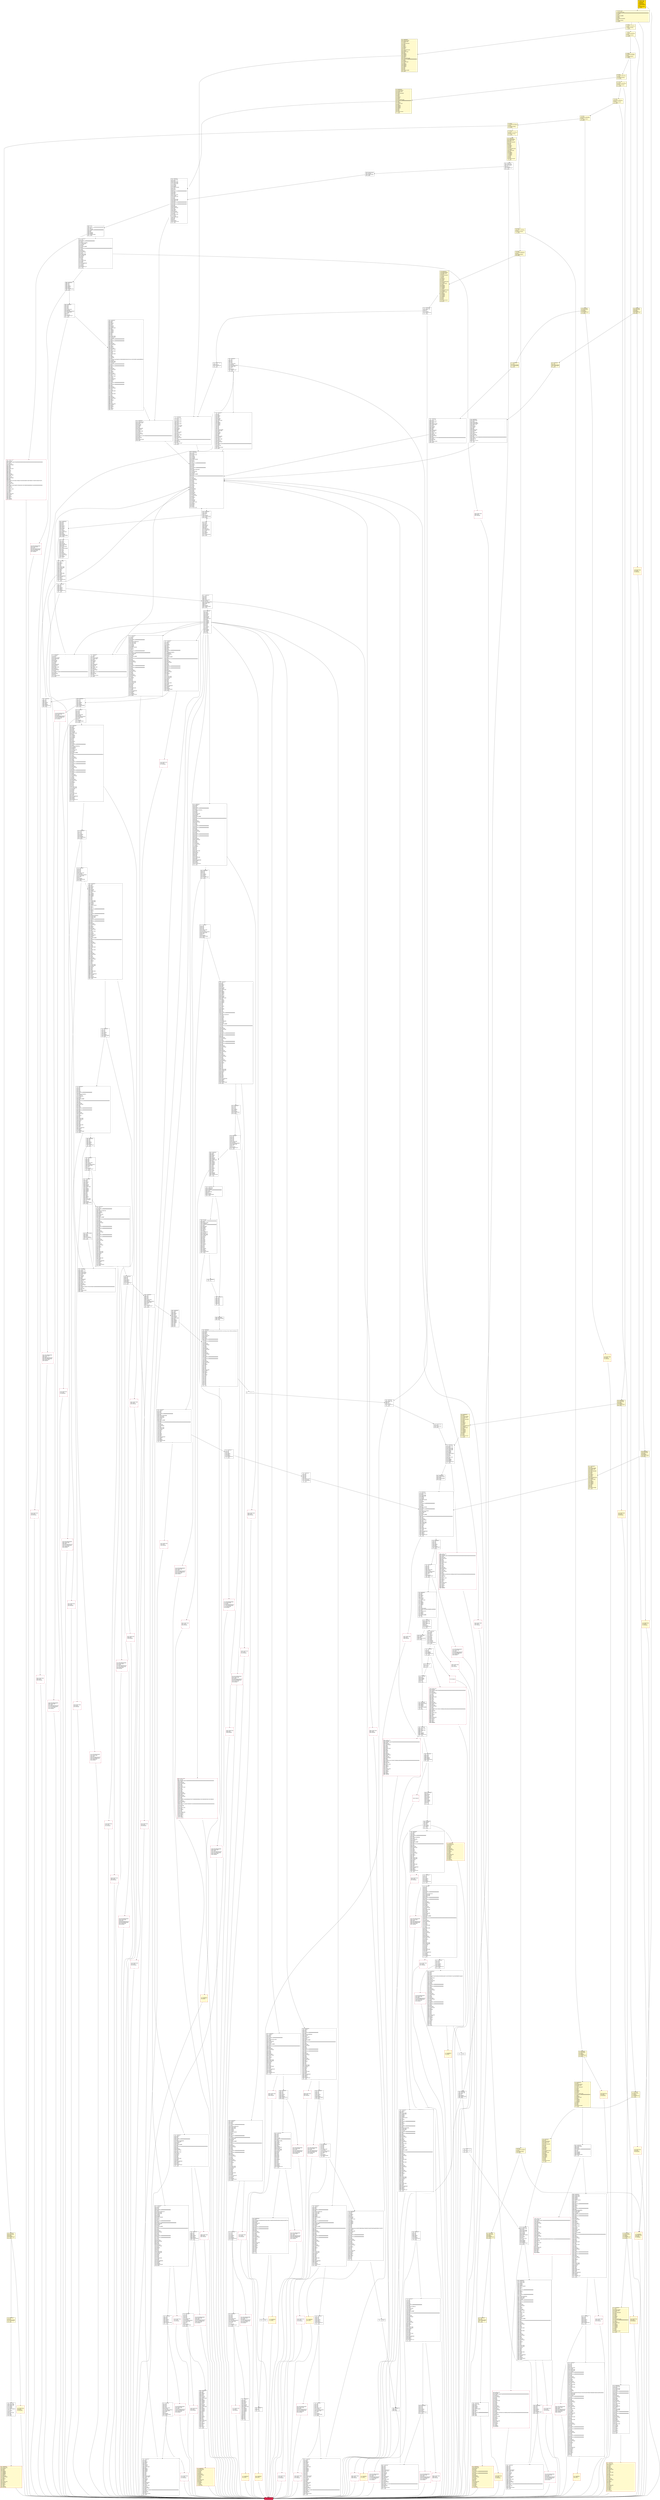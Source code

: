 digraph G {
bgcolor=transparent rankdir=UD;
node [shape=box style=filled color=black fillcolor=white fontname=arial fontcolor=black];
7406 [label="7406: JUMPDEST\l7407: POP\l7408: POP\l7409: POP\l7410: POP\l7411: PUSH1 0x40\l7413: MLOAD\l7414: RETURNDATASIZE\l7415: PUSH1 0x20\l7417: DUP2\l7418: LT\l7419: ISZERO\l7420: PUSH2 0x1d04\l7423: JUMPI\l" ];
852 [label="852: JUMPDEST\l853: PUSH1 0x40\l855: MLOAD\l856: DUP1\l857: DUP3\l858: PUSH20 0xffffffffffffffffffffffffffffffffffffffff\l879: AND\l880: PUSH20 0xffffffffffffffffffffffffffffffffffffffff\l901: AND\l902: DUP2\l903: MSTORE\l904: PUSH1 0x20\l906: ADD\l907: SWAP2\l908: POP\l909: POP\l910: PUSH1 0x40\l912: MLOAD\l913: DUP1\l914: SWAP2\l915: SUB\l916: SWAP1\l917: RETURN\l" fillcolor=lemonchiffon shape=Msquare color=crimson ];
6049 [label="6049: JUMPDEST\l6050: POP\l6051: POP\l6052: POP\l6053: POP\l6054: CALLER\l6055: PUSH20 0xffffffffffffffffffffffffffffffffffffffff\l6076: AND\l6077: PUSH2 0x08fc\l6080: DUP6\l6081: SWAP1\l6082: DUP2\l6083: ISZERO\l6084: MUL\l6085: SWAP1\l6086: PUSH1 0x40\l6088: MLOAD\l6089: PUSH1 0x00\l6091: PUSH1 0x40\l6093: MLOAD\l6094: DUP1\l6095: DUP4\l6096: SUB\l6097: DUP2\l6098: DUP6\l6099: DUP9\l6100: DUP9\l6101: CALL\l6102: SWAP4\l6103: POP\l6104: POP\l6105: POP\l6106: POP\l6107: ISZERO\l6108: DUP1\l6109: ISZERO\l6110: PUSH2 0x17eb\l6113: JUMPI\l" ];
7155 [label="7155: JUMPDEST\l7156: SWAP2\l7157: POP\l7158: DUP2\l7159: PUSH20 0xffffffffffffffffffffffffffffffffffffffff\l7180: AND\l7181: PUSH4 0x095ea7b3\l7186: PUSH1 0x02\l7188: PUSH1 0x00\l7190: SWAP1\l7191: SLOAD\l7192: SWAP1\l7193: PUSH2 0x0100\l7196: EXP\l7197: SWAP1\l7198: DIV\l7199: PUSH20 0xffffffffffffffffffffffffffffffffffffffff\l7220: AND\l7221: PUSH32 0xffffffffffffffffffffffffffffffffffffffffffffffffffffffffffffffff\l7254: PUSH1 0x40\l7256: MLOAD\l7257: DUP4\l7258: PUSH4 0xffffffff\l7263: AND\l7264: PUSH29 0x0100000000000000000000000000000000000000000000000000000000\l7294: MUL\l7295: DUP2\l7296: MSTORE\l7297: PUSH1 0x04\l7299: ADD\l7300: DUP1\l7301: DUP4\l7302: PUSH20 0xffffffffffffffffffffffffffffffffffffffff\l7323: AND\l7324: PUSH20 0xffffffffffffffffffffffffffffffffffffffff\l7345: AND\l7346: DUP2\l7347: MSTORE\l7348: PUSH1 0x20\l7350: ADD\l7351: DUP3\l7352: DUP2\l7353: MSTORE\l7354: PUSH1 0x20\l7356: ADD\l7357: SWAP3\l7358: POP\l7359: POP\l7360: POP\l7361: PUSH1 0x20\l7363: PUSH1 0x40\l7365: MLOAD\l7366: DUP1\l7367: DUP4\l7368: SUB\l7369: DUP2\l7370: PUSH1 0x00\l7372: DUP8\l7373: DUP1\l7374: EXTCODESIZE\l7375: ISZERO\l7376: DUP1\l7377: ISZERO\l7378: PUSH2 0x1cda\l7381: JUMPI\l" ];
9645 [label="9645: PUSH1 0x00\l9647: DUP1\l9648: REVERT\l" shape=Msquare color=crimson ];
2988 [label="2988: PUSH1 0x00\l2990: DUP1\l2991: REVERT\l" shape=Msquare color=crimson ];
10248 [label="10248: RETURNDATASIZE\l10249: PUSH1 0x00\l10251: DUP1\l10252: RETURNDATACOPY\l10253: RETURNDATASIZE\l10254: PUSH1 0x00\l10256: REVERT\l" shape=Msquare color=crimson ];
7053 [label="7053: JUMPDEST\l7054: POP\l7055: POP\l7056: POP\l7057: POP\l7058: PUSH1 0x40\l7060: MLOAD\l7061: RETURNDATASIZE\l7062: PUSH1 0x20\l7064: DUP2\l7065: LT\l7066: ISZERO\l7067: PUSH2 0x1ba3\l7070: JUMPI\l" ];
9649 [label="9649: JUMPDEST\l9650: DUP2\l9651: ADD\l9652: SWAP1\l9653: DUP1\l9654: DUP1\l9655: MLOAD\l9656: SWAP1\l9657: PUSH1 0x20\l9659: ADD\l9660: SWAP1\l9661: SWAP3\l9662: SWAP2\l9663: SWAP1\l9664: DUP1\l9665: MLOAD\l9666: SWAP1\l9667: PUSH1 0x20\l9669: ADD\l9670: SWAP1\l9671: SWAP3\l9672: SWAP2\l9673: SWAP1\l9674: POP\l9675: POP\l9676: POP\l9677: SWAP1\l9678: POP\l9679: DUP1\l9680: SWAP3\l9681: POP\l9682: POP\l9683: DUP3\l9684: PUSH20 0xffffffffffffffffffffffffffffffffffffffff\l9705: AND\l9706: PUSH4 0x3e23ee7e\l9711: DUP6\l9712: DUP10\l9713: DUP10\l9714: DUP9\l9715: DUP8\l9716: DUP12\l9717: PUSH1 0x40\l9719: MLOAD\l9720: DUP8\l9721: PUSH4 0xffffffff\l9726: AND\l9727: PUSH29 0x0100000000000000000000000000000000000000000000000000000000\l9757: MUL\l9758: DUP2\l9759: MSTORE\l9760: PUSH1 0x04\l9762: ADD\l9763: DUP1\l9764: DUP7\l9765: PUSH20 0xffffffffffffffffffffffffffffffffffffffff\l9786: AND\l9787: PUSH20 0xffffffffffffffffffffffffffffffffffffffff\l9808: AND\l9809: DUP2\l9810: MSTORE\l9811: PUSH1 0x20\l9813: ADD\l9814: DUP6\l9815: PUSH20 0xffffffffffffffffffffffffffffffffffffffff\l9836: AND\l9837: PUSH20 0xffffffffffffffffffffffffffffffffffffffff\l9858: AND\l9859: DUP2\l9860: MSTORE\l9861: PUSH1 0x20\l9863: ADD\l9864: DUP5\l9865: DUP2\l9866: MSTORE\l9867: PUSH1 0x20\l9869: ADD\l9870: DUP4\l9871: DUP2\l9872: MSTORE\l9873: PUSH1 0x20\l9875: ADD\l9876: DUP3\l9877: DUP2\l9878: MSTORE\l9879: PUSH1 0x20\l9881: ADD\l9882: SWAP6\l9883: POP\l9884: POP\l9885: POP\l9886: POP\l9887: POP\l9888: POP\l9889: PUSH1 0x20\l9891: PUSH1 0x40\l9893: MLOAD\l9894: DUP1\l9895: DUP4\l9896: SUB\l9897: DUP2\l9898: DUP6\l9899: DUP9\l9900: DUP1\l9901: EXTCODESIZE\l9902: ISZERO\l9903: DUP1\l9904: ISZERO\l9905: PUSH2 0x26b9\l9908: JUMPI\l" ];
9956 [label="9956: JUMPDEST\l9957: DUP2\l9958: ADD\l9959: SWAP1\l9960: DUP1\l9961: DUP1\l9962: MLOAD\l9963: SWAP1\l9964: PUSH1 0x20\l9966: ADD\l9967: SWAP1\l9968: SWAP3\l9969: SWAP2\l9970: SWAP1\l9971: POP\l9972: POP\l9973: POP\l9974: SWAP1\l9975: POP\l9976: DUP1\l9977: DUP6\l9978: EQ\l9979: ISZERO\l9980: ISZERO\l9981: PUSH2 0x2794\l9984: JUMPI\l" ];
1549 [label="1549: RETURNDATASIZE\l1550: PUSH1 0x00\l1552: DUP1\l1553: RETURNDATACOPY\l1554: RETURNDATASIZE\l1555: PUSH1 0x00\l1557: REVERT\l" shape=Msquare color=crimson ];
5133 [label="5133: RETURNDATASIZE\l5134: PUSH1 0x00\l5136: DUP1\l5137: RETURNDATACOPY\l5138: RETURNDATASIZE\l5139: PUSH1 0x00\l5141: REVERT\l" shape=Msquare color=crimson ];
10268 [label="10268: EXIT BLOCK\l" fillcolor=crimson ];
643 [label="643: JUMPDEST\l644: CALLVALUE\l645: DUP1\l646: ISZERO\l647: PUSH2 0x028f\l650: JUMPI\l" fillcolor=lemonchiffon ];
131 [label="131: DUP1\l132: PUSH4 0x99035895\l137: EQ\l138: PUSH2 0x026c\l141: JUMPI\l" fillcolor=lemonchiffon ];
10257 [label="10257: JUMPDEST\l10258: POP\l" ];
9627 [label="9627: JUMPDEST\l9628: POP\l9629: POP\l9630: POP\l9631: POP\l9632: PUSH1 0x40\l9634: MLOAD\l9635: RETURNDATASIZE\l9636: PUSH1 0x40\l9638: DUP2\l9639: LT\l9640: ISZERO\l9641: PUSH2 0x25b1\l9644: JUMPI\l" ];
9603 [label="9603: PUSH1 0x00\l9605: DUP1\l9606: REVERT\l" shape=Msquare color=crimson ];
5916 [label="5916: JUMPDEST\l5917: SWAP1\l5918: POP\l5919: DUP1\l5920: PUSH20 0xffffffffffffffffffffffffffffffffffffffff\l5941: AND\l5942: PUSH4 0x2e1a7d4d\l5947: DUP6\l5948: PUSH1 0x40\l5950: MLOAD\l5951: DUP3\l5952: PUSH4 0xffffffff\l5957: AND\l5958: PUSH29 0x0100000000000000000000000000000000000000000000000000000000\l5988: MUL\l5989: DUP2\l5990: MSTORE\l5991: PUSH1 0x04\l5993: ADD\l5994: DUP1\l5995: DUP3\l5996: DUP2\l5997: MSTORE\l5998: PUSH1 0x20\l6000: ADD\l6001: SWAP2\l6002: POP\l6003: POP\l6004: PUSH1 0x00\l6006: PUSH1 0x40\l6008: MLOAD\l6009: DUP1\l6010: DUP4\l6011: SUB\l6012: DUP2\l6013: PUSH1 0x00\l6015: DUP8\l6016: DUP1\l6017: EXTCODESIZE\l6018: ISZERO\l6019: DUP1\l6020: ISZERO\l6021: PUSH2 0x178d\l6024: JUMPI\l" ];
153 [label="153: DUP1\l154: PUSH4 0xc5ebeaec\l159: EQ\l160: PUSH2 0x02b2\l163: JUMPI\l" fillcolor=lemonchiffon ];
6025 [label="6025: PUSH1 0x00\l6027: DUP1\l6028: REVERT\l" shape=Msquare color=crimson ];
6802 [label="6802: JUMPDEST\l6803: SWAP3\l6804: POP\l6805: DUP3\l6806: PUSH20 0xffffffffffffffffffffffffffffffffffffffff\l6827: AND\l6828: PUSH4 0x095ea7b3\l6833: PUSH1 0x02\l6835: PUSH1 0x00\l6837: SWAP1\l6838: SLOAD\l6839: SWAP1\l6840: PUSH2 0x0100\l6843: EXP\l6844: SWAP1\l6845: DIV\l6846: PUSH20 0xffffffffffffffffffffffffffffffffffffffff\l6867: AND\l6868: PUSH32 0xffffffffffffffffffffffffffffffffffffffffffffffffffffffffffffffff\l6901: PUSH1 0x40\l6903: MLOAD\l6904: DUP4\l6905: PUSH4 0xffffffff\l6910: AND\l6911: PUSH29 0x0100000000000000000000000000000000000000000000000000000000\l6941: MUL\l6942: DUP2\l6943: MSTORE\l6944: PUSH1 0x04\l6946: ADD\l6947: DUP1\l6948: DUP4\l6949: PUSH20 0xffffffffffffffffffffffffffffffffffffffff\l6970: AND\l6971: PUSH20 0xffffffffffffffffffffffffffffffffffffffff\l6992: AND\l6993: DUP2\l6994: MSTORE\l6995: PUSH1 0x20\l6997: ADD\l6998: DUP3\l6999: DUP2\l7000: MSTORE\l7001: PUSH1 0x20\l7003: ADD\l7004: SWAP3\l7005: POP\l7006: POP\l7007: POP\l7008: PUSH1 0x20\l7010: PUSH1 0x40\l7012: MLOAD\l7013: DUP1\l7014: DUP4\l7015: SUB\l7016: DUP2\l7017: PUSH1 0x00\l7019: DUP8\l7020: DUP1\l7021: EXTCODESIZE\l7022: ISZERO\l7023: DUP1\l7024: ISZERO\l7025: PUSH2 0x1b79\l7028: JUMPI\l" ];
1072 [label="1072: RETURNDATASIZE\l1073: PUSH1 0x00\l1075: DUP1\l1076: RETURNDATACOPY\l1077: RETURNDATASIZE\l1078: PUSH1 0x00\l1080: REVERT\l" shape=Msquare color=crimson ];
9268 [label="9268: RETURNDATASIZE\l9269: PUSH1 0x00\l9271: DUP1\l9272: RETURNDATACOPY\l9273: RETURNDATASIZE\l9274: PUSH1 0x00\l9276: REVERT\l" shape=Msquare color=crimson ];
8739 [label="8739: PUSH1 0x40\l8741: MLOAD\l8742: PUSH32 0x08c379a000000000000000000000000000000000000000000000000000000000\l8775: DUP2\l8776: MSTORE\l8777: PUSH1 0x04\l8779: ADD\l8780: DUP1\l8781: DUP1\l8782: PUSH1 0x20\l8784: ADD\l8785: DUP3\l8786: DUP2\l8787: SUB\l8788: DUP3\l8789: MSTORE\l8790: PUSH1 0x10\l8792: DUP2\l8793: MSTORE\l8794: PUSH1 0x20\l8796: ADD\l8797: DUP1\l8798: PUSH32 0x417373657274696f6e204661696c656400000000000000000000000000000000\l8831: DUP2\l8832: MSTORE\l8833: POP\l8834: PUSH1 0x20\l8836: ADD\l8837: SWAP2\l8838: POP\l8839: POP\l8840: PUSH1 0x40\l8842: MLOAD\l8843: DUP1\l8844: SWAP2\l8845: SUB\l8846: SWAP1\l8847: REVERT\l" shape=Msquare color=crimson ];
417 [label="417: JUMPDEST\l418: STOP\l" fillcolor=lemonchiffon shape=Msquare color=crimson ];
2824 [label="2824: JUMPDEST\l2825: PUSH1 0x00\l2827: DUP1\l2828: PUSH1 0x00\l2830: PUSH2 0x0b4b\l2833: PUSH1 0x40\l2835: DUP1\l2836: MLOAD\l2837: SWAP1\l2838: DUP2\l2839: ADD\l2840: PUSH1 0x40\l2842: MSTORE\l2843: DUP1\l2844: PUSH1 0x07\l2846: DUP2\l2847: MSTORE\l2848: PUSH1 0x20\l2850: ADD\l2851: PUSH32 0x6574686665656400000000000000000000000000000000000000000000000000\l2884: DUP2\l2885: MSTORE\l2886: POP\l2887: PUSH2 0x232e\l2890: JUMP\l" ];
2121 [label="2121: JUMPDEST\l2122: POP\l2123: POP\l2124: POP\l2125: POP\l2126: DUP4\l2127: PUSH20 0xffffffffffffffffffffffffffffffffffffffff\l2148: AND\l2149: PUSH4 0x70a08231\l2154: ADDRESS\l2155: PUSH1 0x40\l2157: MLOAD\l2158: DUP3\l2159: PUSH4 0xffffffff\l2164: AND\l2165: PUSH29 0x0100000000000000000000000000000000000000000000000000000000\l2195: MUL\l2196: DUP2\l2197: MSTORE\l2198: PUSH1 0x04\l2200: ADD\l2201: DUP1\l2202: DUP3\l2203: PUSH20 0xffffffffffffffffffffffffffffffffffffffff\l2224: AND\l2225: PUSH20 0xffffffffffffffffffffffffffffffffffffffff\l2246: AND\l2247: DUP2\l2248: MSTORE\l2249: PUSH1 0x20\l2251: ADD\l2252: SWAP2\l2253: POP\l2254: POP\l2255: PUSH1 0x20\l2257: PUSH1 0x40\l2259: MLOAD\l2260: DUP1\l2261: DUP4\l2262: SUB\l2263: DUP2\l2264: PUSH1 0x00\l2266: DUP8\l2267: DUP1\l2268: EXTCODESIZE\l2269: ISZERO\l2270: DUP1\l2271: ISZERO\l2272: PUSH2 0x08e8\l2275: JUMPI\l" ];
2595 [label="2595: RETURNDATASIZE\l2596: PUSH1 0x00\l2598: DUP1\l2599: RETURNDATACOPY\l2600: RETURNDATASIZE\l2601: PUSH1 0x00\l2603: REVERT\l" shape=Msquare color=crimson ];
6691 [label="6691: RETURNDATASIZE\l6692: PUSH1 0x00\l6694: DUP1\l6695: RETURNDATACOPY\l6696: RETURNDATASIZE\l6697: PUSH1 0x00\l6699: REVERT\l" shape=Msquare color=crimson ];
4761 [label="4761: JUMPDEST\l4762: POP\l4763: GAS\l4764: CALL\l4765: ISZERO\l4766: DUP1\l4767: ISZERO\l4768: PUSH2 0x12ad\l4771: JUMPI\l" ];
7071 [label="7071: PUSH1 0x00\l7073: DUP1\l7074: REVERT\l" shape=Msquare color=crimson ];
481 [label="481: PUSH1 0x00\l483: DUP1\l484: REVERT\l" fillcolor=lemonchiffon shape=Msquare color=crimson ];
471 [label="471: JUMPDEST\l472: STOP\l" fillcolor=lemonchiffon shape=Msquare color=crimson ];
8859 [label="8859: JUMPDEST\l8860: PUSH1 0x00\l8862: DUP1\l8863: PUSH1 0x00\l8865: DUP4\l8866: GT\l8867: ISZERO\l8868: ISZERO\l8869: PUSH2 0x2316\l8872: JUMPI\l" ];
3078 [label="3078: JUMPDEST\l3079: PUSH1 0x00\l3081: DUP1\l3082: PUSH1 0x04\l3084: PUSH1 0x00\l3086: SWAP1\l3087: SLOAD\l3088: SWAP1\l3089: PUSH2 0x0100\l3092: EXP\l3093: SWAP1\l3094: DIV\l3095: PUSH1 0xff\l3097: AND\l3098: ISZERO\l3099: ISZERO\l3100: ISZERO\l3101: PUSH2 0x0c8e\l3104: JUMPI\l" ];
6237 [label="6237: JUMPDEST\l6238: PUSH1 0x00\l6240: DUP1\l6241: PUSH1 0x03\l6243: PUSH1 0x00\l6245: DUP5\l6246: PUSH20 0xffffffffffffffffffffffffffffffffffffffff\l6267: AND\l6268: PUSH20 0xffffffffffffffffffffffffffffffffffffffff\l6289: AND\l6290: DUP2\l6291: MSTORE\l6292: PUSH1 0x20\l6294: ADD\l6295: SWAP1\l6296: DUP2\l6297: MSTORE\l6298: PUSH1 0x20\l6300: ADD\l6301: PUSH1 0x00\l6303: SHA3\l6304: SLOAD\l6305: PUSH1 0x01\l6307: SWAP1\l6308: DIV\l6309: PUSH1 0x03\l6311: PUSH1 0x00\l6313: DUP6\l6314: PUSH20 0xffffffffffffffffffffffffffffffffffffffff\l6335: AND\l6336: PUSH20 0xffffffffffffffffffffffffffffffffffffffff\l6357: AND\l6358: DUP2\l6359: MSTORE\l6360: PUSH1 0x20\l6362: ADD\l6363: SWAP1\l6364: DUP2\l6365: MSTORE\l6366: PUSH1 0x20\l6368: ADD\l6369: PUSH1 0x00\l6371: SHA3\l6372: SLOAD\l6373: SWAP2\l6374: POP\l6375: SWAP2\l6376: POP\l6377: SWAP2\l6378: POP\l6379: SWAP2\l6380: JUMP\l" ];
8692 [label="8692: JUMPDEST\l8693: PUSH1 0x00\l8695: DUP1\l8696: PUSH1 0x00\l8698: DUP5\l8699: EQ\l8700: ISZERO\l8701: PUSH2 0x2209\l8704: JUMPI\l" ];
120 [label="120: DUP1\l121: PUSH4 0x98bdcb11\l126: EQ\l127: PUSH2 0x0206\l130: JUMPI\l" fillcolor=lemonchiffon ];
5695 [label="5695: JUMPDEST\l5696: POP\l5697: GAS\l5698: CALL\l5699: ISZERO\l5700: DUP1\l5701: ISZERO\l5702: PUSH2 0x1653\l5705: JUMPI\l" ];
2101 [label="2101: JUMPDEST\l2102: POP\l2103: GAS\l2104: CALL\l2105: ISZERO\l2106: DUP1\l2107: ISZERO\l2108: PUSH2 0x0849\l2111: JUMPI\l" ];
9154 [label="9154: JUMPDEST\l9155: DUP4\l9156: DUP2\l9157: LT\l9158: ISZERO\l9159: PUSH2 0x23dd\l9162: JUMPI\l" ];
7824 [label="7824: JUMPDEST\l7825: PUSH1 0x00\l7827: CALLVALUE\l7828: GT\l7829: ISZERO\l7830: PUSH2 0x1ea3\l7833: JUMPI\l" ];
4597 [label="4597: JUMPDEST\l4598: PUSH2 0x1233\l4601: PUSH1 0x40\l4603: DUP1\l4604: MLOAD\l4605: SWAP1\l4606: DUP2\l4607: ADD\l4608: PUSH1 0x40\l4610: MSTORE\l4611: DUP1\l4612: PUSH1 0x04\l4614: DUP2\l4615: MSTORE\l4616: PUSH1 0x20\l4618: ADD\l4619: PUSH32 0x7765746800000000000000000000000000000000000000000000000000000000\l4652: DUP2\l4653: MSTORE\l4654: POP\l4655: PUSH2 0x232e\l4658: JUMP\l" ];
4928 [label="4928: JUMPDEST\l4929: POP\l4930: POP\l4931: POP\l4932: POP\l4933: DUP3\l4934: PUSH20 0xffffffffffffffffffffffffffffffffffffffff\l4955: AND\l4956: PUSH4 0xb3b77a51\l4961: PUSH1 0x03\l4963: PUSH1 0x00\l4965: DUP8\l4966: PUSH20 0xffffffffffffffffffffffffffffffffffffffff\l4987: AND\l4988: PUSH20 0xffffffffffffffffffffffffffffffffffffffff\l5009: AND\l5010: DUP2\l5011: MSTORE\l5012: PUSH1 0x20\l5014: ADD\l5015: SWAP1\l5016: DUP2\l5017: MSTORE\l5018: PUSH1 0x20\l5020: ADD\l5021: PUSH1 0x00\l5023: SHA3\l5024: SLOAD\l5025: DUP4\l5026: PUSH1 0x40\l5028: MLOAD\l5029: DUP4\l5030: PUSH4 0xffffffff\l5035: AND\l5036: PUSH29 0x0100000000000000000000000000000000000000000000000000000000\l5066: MUL\l5067: DUP2\l5068: MSTORE\l5069: PUSH1 0x04\l5071: ADD\l5072: DUP1\l5073: DUP4\l5074: PUSH1 0x00\l5076: NOT\l5077: AND\l5078: PUSH1 0x00\l5080: NOT\l5081: AND\l5082: DUP2\l5083: MSTORE\l5084: PUSH1 0x20\l5086: ADD\l5087: DUP3\l5088: DUP2\l5089: MSTORE\l5090: PUSH1 0x20\l5092: ADD\l5093: SWAP3\l5094: POP\l5095: POP\l5096: POP\l5097: PUSH1 0x00\l5099: PUSH1 0x40\l5101: MLOAD\l5102: DUP1\l5103: DUP4\l5104: SUB\l5105: DUP2\l5106: PUSH1 0x00\l5108: DUP8\l5109: DUP1\l5110: EXTCODESIZE\l5111: ISZERO\l5112: DUP1\l5113: ISZERO\l5114: PUSH2 0x1402\l5117: JUMPI\l" ];
5706 [label="5706: RETURNDATASIZE\l5707: PUSH1 0x00\l5709: DUP1\l5710: RETURNDATACOPY\l5711: RETURNDATASIZE\l5712: PUSH1 0x00\l5714: REVERT\l" shape=Msquare color=crimson ];
2364 [label="2364: JUMPDEST\l2365: PUSH2 0x0a55\l2368: JUMP\l" ];
7834 [label="7834: PUSH2 0x1ea2\l7837: CALLER\l7838: PUSH2 0x0f18\l7841: JUMP\l" ];
2112 [label="2112: RETURNDATASIZE\l2113: PUSH1 0x00\l2115: DUP1\l2116: RETURNDATACOPY\l2117: RETURNDATASIZE\l2118: PUSH1 0x00\l2120: REVERT\l" shape=Msquare color=crimson ];
655 [label="655: JUMPDEST\l656: POP\l657: PUSH2 0x0298\l660: PUSH2 0x1e7d\l663: JUMP\l" fillcolor=lemonchiffon ];
7750 [label="7750: RETURNDATASIZE\l7751: PUSH1 0x00\l7753: DUP1\l7754: RETURNDATACOPY\l7755: RETURNDATASIZE\l7756: PUSH1 0x00\l7758: REVERT\l" shape=Msquare color=crimson ];
1534 [label="1534: PUSH1 0x00\l1536: DUP1\l1537: REVERT\l" shape=Msquare color=crimson ];
5118 [label="5118: PUSH1 0x00\l5120: DUP1\l5121: REVERT\l" shape=Msquare color=crimson ];
5142 [label="5142: JUMPDEST\l5143: POP\l5144: POP\l5145: POP\l5146: POP\l5147: PUSH32 0xae07a3d5c5e33182092cb26d77cc02764342b0772a21260cff9dfdf47e1dad19\l5180: DUP5\l5181: CALLVALUE\l5182: DUP4\l5183: CALLER\l5184: PUSH1 0x40\l5186: MLOAD\l5187: DUP1\l5188: DUP6\l5189: PUSH20 0xffffffffffffffffffffffffffffffffffffffff\l5210: AND\l5211: PUSH20 0xffffffffffffffffffffffffffffffffffffffff\l5232: AND\l5233: DUP2\l5234: MSTORE\l5235: PUSH1 0x20\l5237: ADD\l5238: DUP5\l5239: DUP2\l5240: MSTORE\l5241: PUSH1 0x20\l5243: ADD\l5244: DUP4\l5245: DUP2\l5246: MSTORE\l5247: PUSH1 0x20\l5249: ADD\l5250: DUP3\l5251: PUSH20 0xffffffffffffffffffffffffffffffffffffffff\l5272: AND\l5273: PUSH20 0xffffffffffffffffffffffffffffffffffffffff\l5294: AND\l5295: DUP2\l5296: MSTORE\l5297: PUSH1 0x20\l5299: ADD\l5300: SWAP5\l5301: POP\l5302: POP\l5303: POP\l5304: POP\l5305: POP\l5306: PUSH1 0x40\l5308: MLOAD\l5309: DUP1\l5310: SWAP2\l5311: SUB\l5312: SWAP1\l5313: LOG1\l5314: POP\l5315: POP\l5316: POP\l5317: POP\l5318: JUMP\l" ];
3703 [label="3703: RETURNDATASIZE\l3704: PUSH1 0x00\l3706: DUP1\l3707: RETURNDATACOPY\l3708: RETURNDATASIZE\l3709: PUSH1 0x00\l3711: REVERT\l" shape=Msquare color=crimson ];
7842 [label="7842: JUMPDEST\l" ];
4188 [label="4188: JUMPDEST\l4189: DUP3\l4190: PUSH20 0xffffffffffffffffffffffffffffffffffffffff\l4211: AND\l4212: PUSH4 0xfcfff16f\l4217: PUSH1 0x40\l4219: MLOAD\l4220: DUP2\l4221: PUSH4 0xffffffff\l4226: AND\l4227: PUSH29 0x0100000000000000000000000000000000000000000000000000000000\l4257: MUL\l4258: DUP2\l4259: MSTORE\l4260: PUSH1 0x04\l4262: ADD\l4263: PUSH1 0x20\l4265: PUSH1 0x40\l4267: MLOAD\l4268: DUP1\l4269: DUP4\l4270: SUB\l4271: DUP2\l4272: PUSH1 0x00\l4274: DUP8\l4275: DUP1\l4276: EXTCODESIZE\l4277: ISZERO\l4278: DUP1\l4279: ISZERO\l4280: PUSH2 0x10c0\l4283: JUMPI\l" ];
7843 [label="7843: JUMPDEST\l7844: PUSH1 0x00\l7846: DUP2\l7847: GT\l7848: ISZERO\l7849: PUSH2 0x1eb6\l7852: JUMPI\l" ];
3712 [label="3712: JUMPDEST\l3713: POP\l3714: POP\l3715: POP\l3716: POP\l3717: PUSH1 0x40\l3719: MLOAD\l3720: RETURNDATASIZE\l3721: PUSH1 0x20\l3723: DUP2\l3724: LT\l3725: ISZERO\l3726: PUSH2 0x0e96\l3729: JUMPI\l" ];
3030 [label="3030: PUSH1 0x00\l3032: DUP1\l3033: REVERT\l" shape=Msquare color=crimson ];
7861 [label="7861: JUMPDEST\l" ];
8291 [label="8291: RETURNDATASIZE\l8292: PUSH1 0x00\l8294: DUP1\l8295: RETURNDATACOPY\l8296: RETURNDATASIZE\l8297: PUSH1 0x00\l8299: REVERT\l" shape=Msquare color=crimson ];
7033 [label="7033: JUMPDEST\l7034: POP\l7035: GAS\l7036: CALL\l7037: ISZERO\l7038: DUP1\l7039: ISZERO\l7040: PUSH2 0x1b8d\l7043: JUMPI\l" ];
6381 [label="6381: JUMPDEST\l6382: PUSH1 0x00\l6384: DUP1\l6385: PUSH1 0x00\l6387: DUP1\l6388: PUSH2 0x1931\l6391: PUSH1 0x40\l6393: DUP1\l6394: MLOAD\l6395: SWAP1\l6396: DUP2\l6397: ADD\l6398: PUSH1 0x40\l6400: MSTORE\l6401: DUP1\l6402: PUSH1 0x04\l6404: DUP2\l6405: MSTORE\l6406: PUSH1 0x20\l6408: ADD\l6409: PUSH32 0x7765746800000000000000000000000000000000000000000000000000000000\l6442: DUP2\l6443: MSTORE\l6444: POP\l6445: PUSH2 0x232e\l6448: JUMP\l" ];
5715 [label="5715: JUMPDEST\l5716: POP\l5717: POP\l5718: POP\l5719: POP\l5720: DUP2\l5721: PUSH20 0xffffffffffffffffffffffffffffffffffffffff\l5742: AND\l5743: PUSH4 0x7f8661a1\l5748: DUP5\l5749: PUSH1 0x40\l5751: MLOAD\l5752: DUP3\l5753: PUSH4 0xffffffff\l5758: AND\l5759: PUSH29 0x0100000000000000000000000000000000000000000000000000000000\l5789: MUL\l5790: DUP2\l5791: MSTORE\l5792: PUSH1 0x04\l5794: ADD\l5795: DUP1\l5796: DUP3\l5797: DUP2\l5798: MSTORE\l5799: PUSH1 0x20\l5801: ADD\l5802: SWAP2\l5803: POP\l5804: POP\l5805: PUSH1 0x00\l5807: PUSH1 0x40\l5809: MLOAD\l5810: DUP1\l5811: DUP4\l5812: SUB\l5813: DUP2\l5814: PUSH1 0x00\l5816: DUP8\l5817: DUP1\l5818: EXTCODESIZE\l5819: ISZERO\l5820: DUP1\l5821: ISZERO\l5822: PUSH2 0x16c6\l5825: JUMPI\l" ];
787 [label="787: JUMPDEST\l788: STOP\l" fillcolor=lemonchiffon shape=Msquare color=crimson ];
4904 [label="4904: PUSH1 0x00\l4906: DUP1\l4907: REVERT\l" shape=Msquare color=crimson ];
6680 [label="6680: JUMPDEST\l6681: POP\l6682: GAS\l6683: CALL\l6684: ISZERO\l6685: DUP1\l6686: ISZERO\l6687: PUSH2 0x1a2c\l6690: JUMPI\l" ];
87 [label="87: DUP1\l88: PUSH4 0x67389bc0\l93: EQ\l94: PUSH2 0x0176\l97: JUMPI\l" fillcolor=lemonchiffon ];
4308 [label="4308: JUMPDEST\l4309: POP\l4310: POP\l4311: POP\l4312: POP\l4313: PUSH1 0x40\l4315: MLOAD\l4316: RETURNDATASIZE\l4317: PUSH1 0x20\l4319: DUP2\l4320: LT\l4321: ISZERO\l4322: PUSH2 0x10ea\l4325: JUMPI\l" ];
3527 [label="3527: JUMPDEST\l3528: SWAP1\l3529: POP\l3530: DUP1\l3531: PUSH20 0xffffffffffffffffffffffffffffffffffffffff\l3552: AND\l3553: PUSH4 0xa9059cbb\l3558: CALLER\l3559: DUP6\l3560: PUSH1 0x40\l3562: MLOAD\l3563: DUP4\l3564: PUSH4 0xffffffff\l3569: AND\l3570: PUSH29 0x0100000000000000000000000000000000000000000000000000000000\l3600: MUL\l3601: DUP2\l3602: MSTORE\l3603: PUSH1 0x04\l3605: ADD\l3606: DUP1\l3607: DUP4\l3608: PUSH20 0xffffffffffffffffffffffffffffffffffffffff\l3629: AND\l3630: PUSH20 0xffffffffffffffffffffffffffffffffffffffff\l3651: AND\l3652: DUP2\l3653: MSTORE\l3654: PUSH1 0x20\l3656: ADD\l3657: DUP3\l3658: DUP2\l3659: MSTORE\l3660: PUSH1 0x20\l3662: ADD\l3663: SWAP3\l3664: POP\l3665: POP\l3666: POP\l3667: PUSH1 0x20\l3669: PUSH1 0x40\l3671: MLOAD\l3672: DUP1\l3673: DUP4\l3674: SUB\l3675: DUP2\l3676: PUSH1 0x00\l3678: DUP8\l3679: DUP1\l3680: EXTCODESIZE\l3681: ISZERO\l3682: DUP1\l3683: ISZERO\l3684: PUSH2 0x0e6c\l3687: JUMPI\l" ];
1852 [label="1852: PUSH1 0x00\l1854: DUP1\l1855: REVERT\l" shape=Msquare color=crimson ];
1173 [label="1173: JUMPDEST\l1174: PUSH1 0x00\l1176: DUP1\l1177: PUSH1 0x00\l1179: DUP1\l1180: PUSH1 0x00\l1182: DUP1\l1183: PUSH1 0x00\l1185: DUP1\l1186: PUSH2 0x04df\l1189: PUSH1 0x40\l1191: DUP1\l1192: MLOAD\l1193: SWAP1\l1194: DUP2\l1195: ADD\l1196: PUSH1 0x40\l1198: MSTORE\l1199: DUP1\l1200: PUSH1 0x03\l1202: DUP2\l1203: MSTORE\l1204: PUSH1 0x20\l1206: ADD\l1207: PUSH32 0x6461690000000000000000000000000000000000000000000000000000000000\l1240: DUP2\l1241: MSTORE\l1242: POP\l1243: PUSH2 0x232e\l1246: JUMP\l" ];
7424 [label="7424: PUSH1 0x00\l7426: DUP1\l7427: REVERT\l" shape=Msquare color=crimson ];
1247 [label="1247: JUMPDEST\l1248: SWAP8\l1249: POP\l1250: PUSH2 0x051f\l1253: PUSH1 0x40\l1255: DUP1\l1256: MLOAD\l1257: SWAP1\l1258: DUP2\l1259: ADD\l1260: PUSH1 0x40\l1262: MSTORE\l1263: DUP1\l1264: PUSH1 0x03\l1266: DUP2\l1267: MSTORE\l1268: PUSH1 0x20\l1270: ADD\l1271: PUSH32 0x6d6b720000000000000000000000000000000000000000000000000000000000\l1304: DUP2\l1305: MSTORE\l1306: POP\l1307: PUSH2 0x232e\l1310: JUMP\l" ];
789 [label="789: JUMPDEST\l790: PUSH2 0x033d\l793: PUSH1 0x04\l795: DUP1\l796: CALLDATASIZE\l797: SUB\l798: DUP2\l799: ADD\l800: SWAP1\l801: DUP1\l802: DUP1\l803: CALLDATALOAD\l804: SWAP1\l805: PUSH1 0x20\l807: ADD\l808: SWAP1\l809: SWAP3\l810: SWAP2\l811: SWAP1\l812: DUP1\l813: CALLDATALOAD\l814: SWAP1\l815: PUSH1 0x20\l817: ADD\l818: SWAP1\l819: SWAP3\l820: SWAP2\l821: SWAP1\l822: POP\l823: POP\l824: POP\l825: PUSH2 0x21a4\l828: JUMP\l" fillcolor=lemonchiffon ];
7805 [label="7805: JUMPDEST\l7806: PUSH1 0x04\l7808: PUSH1 0x00\l7810: SWAP1\l7811: SLOAD\l7812: SWAP1\l7813: PUSH2 0x0100\l7816: EXP\l7817: SWAP1\l7818: DIV\l7819: PUSH1 0xff\l7821: AND\l7822: DUP2\l7823: JUMP\l" ];
8729 [label="8729: INVALID\l" shape=Msquare color=crimson ];
9006 [label="9006: JUMPDEST\l9007: PUSH1 0x00\l9009: DUP1\l9010: PUSH1 0x00\l9012: DUP1\l9013: SWAP1\l9014: SLOAD\l9015: SWAP1\l9016: PUSH2 0x0100\l9019: EXP\l9020: SWAP1\l9021: DIV\l9022: PUSH20 0xffffffffffffffffffffffffffffffffffffffff\l9043: AND\l9044: SWAP1\l9045: POP\l9046: DUP1\l9047: PUSH20 0xffffffffffffffffffffffffffffffffffffffff\l9068: AND\l9069: PUSH4 0xd502db97\l9074: DUP5\l9075: PUSH1 0x40\l9077: MLOAD\l9078: DUP3\l9079: PUSH4 0xffffffff\l9084: AND\l9085: PUSH29 0x0100000000000000000000000000000000000000000000000000000000\l9115: MUL\l9116: DUP2\l9117: MSTORE\l9118: PUSH1 0x04\l9120: ADD\l9121: DUP1\l9122: DUP1\l9123: PUSH1 0x20\l9125: ADD\l9126: DUP3\l9127: DUP2\l9128: SUB\l9129: DUP3\l9130: MSTORE\l9131: DUP4\l9132: DUP2\l9133: DUP2\l9134: MLOAD\l9135: DUP2\l9136: MSTORE\l9137: PUSH1 0x20\l9139: ADD\l9140: SWAP2\l9141: POP\l9142: DUP1\l9143: MLOAD\l9144: SWAP1\l9145: PUSH1 0x20\l9147: ADD\l9148: SWAP1\l9149: DUP1\l9150: DUP4\l9151: DUP4\l9152: PUSH1 0x00\l" ];
343 [label="343: JUMPDEST\l344: POP\l345: PUSH2 0x0160\l348: PUSH2 0x0b08\l351: JUMP\l" fillcolor=lemonchiffon ];
829 [label="829: JUMPDEST\l830: STOP\l" fillcolor=lemonchiffon shape=Msquare color=crimson ];
7853 [label="7853: PUSH2 0x1eb5\l7856: DUP2\l7857: PUSH2 0x0c06\l7860: JUMP\l" ];
2318 [label="2318: PUSH1 0x00\l2320: DUP1\l2321: REVERT\l" shape=Msquare color=crimson ];
831 [label="831: JUMPDEST\l832: CALLVALUE\l833: DUP1\l834: ISZERO\l835: PUSH2 0x034b\l838: JUMPI\l" fillcolor=lemonchiffon ];
9277 [label="9277: JUMPDEST\l9278: POP\l9279: POP\l9280: POP\l9281: POP\l9282: PUSH1 0x40\l9284: MLOAD\l9285: RETURNDATASIZE\l9286: PUSH1 0x20\l9288: DUP2\l9289: LT\l9290: ISZERO\l9291: PUSH2 0x2453\l9294: JUMPI\l" ];
1810 [label="1810: PUSH1 0x00\l1812: DUP1\l1813: REVERT\l" shape=Msquare color=crimson ];
65 [label="65: DUP1\l66: PUSH4 0x2b3e27eb\l71: EQ\l72: PUSH2 0x010b\l75: JUMPI\l" fillcolor=lemonchiffon ];
7865 [label="7865: JUMPDEST\l7866: PUSH1 0x00\l7868: DUP1\l7869: DUP3\l7870: PUSH20 0xffffffffffffffffffffffffffffffffffffffff\l7891: AND\l7892: EQ\l7893: ISZERO\l7894: ISZERO\l7895: ISZERO\l7896: PUSH2 0x1f49\l7899: JUMPI\l" ];
8873 [label="8873: PUSH1 0x40\l8875: MLOAD\l8876: PUSH32 0x08c379a000000000000000000000000000000000000000000000000000000000\l8909: DUP2\l8910: MSTORE\l8911: PUSH1 0x04\l8913: ADD\l8914: DUP1\l8915: DUP1\l8916: PUSH1 0x20\l8918: ADD\l8919: DUP3\l8920: DUP2\l8921: SUB\l8922: DUP3\l8923: MSTORE\l8924: PUSH1 0x10\l8926: DUP2\l8927: MSTORE\l8928: PUSH1 0x20\l8930: ADD\l8931: DUP1\l8932: PUSH32 0x417373657274696f6e204661696c656400000000000000000000000000000000\l8965: DUP2\l8966: MSTORE\l8967: POP\l8968: PUSH1 0x20\l8970: ADD\l8971: SWAP2\l8972: POP\l8973: POP\l8974: PUSH1 0x40\l8976: MLOAD\l8977: DUP1\l8978: SWAP2\l8979: SUB\l8980: SWAP1\l8981: REVERT\l" shape=Msquare color=crimson ];
331 [label="331: JUMPDEST\l332: CALLVALUE\l333: DUP1\l334: ISZERO\l335: PUSH2 0x0157\l338: JUMPI\l" fillcolor=lemonchiffon ];
4772 [label="4772: RETURNDATASIZE\l4773: PUSH1 0x00\l4775: DUP1\l4776: RETURNDATACOPY\l4777: RETURNDATASIZE\l4778: PUSH1 0x00\l4780: REVERT\l" shape=Msquare color=crimson ];
197 [label="197: JUMPDEST\l198: PUSH1 0x00\l200: DUP1\l201: REVERT\l" fillcolor=lemonchiffon shape=Msquare color=crimson ];
4781 [label="4781: JUMPDEST\l4782: POP\l4783: POP\l4784: POP\l4785: POP\l4786: POP\l4787: PUSH2 0x12bb\l4790: CALLVALUE\l4791: PUSH2 0x0396\l4794: JUMP\l" ];
1081 [label="1081: JUMPDEST\l1082: POP\l1083: POP\l1084: POP\l1085: POP\l1086: PUSH1 0x40\l1088: MLOAD\l1089: RETURNDATASIZE\l1090: PUSH1 0x20\l1092: DUP2\l1093: LT\l1094: ISZERO\l1095: PUSH2 0x044f\l1098: JUMPI\l" ];
8713 [label="8713: JUMPDEST\l8714: DUP3\l8715: DUP5\l8716: MUL\l8717: SWAP1\l8718: POP\l8719: DUP3\l8720: DUP5\l8721: DUP3\l8722: DUP2\l8723: ISZERO\l8724: ISZERO\l8725: PUSH2 0x221a\l8728: JUMPI\l" ];
1165 [label="1165: JUMPDEST\l1166: SWAP2\l1167: POP\l1168: POP\l1169: SWAP2\l1170: SWAP1\l1171: POP\l1172: JUMP\l" ];
8622 [label="8622: PUSH2 0x21b7\l8625: DUP3\l8626: CALLER\l8627: PUSH2 0x0495\l8630: JUMP\l" ];
9257 [label="9257: JUMPDEST\l9258: POP\l9259: GAS\l9260: CALL\l9261: ISZERO\l9262: DUP1\l9263: ISZERO\l9264: PUSH2 0x243d\l9267: JUMPI\l" ];
9181 [label="9181: JUMPDEST\l9182: POP\l9183: POP\l9184: POP\l9185: POP\l9186: SWAP1\l9187: POP\l9188: SWAP1\l9189: DUP2\l9190: ADD\l9191: SWAP1\l9192: PUSH1 0x1f\l9194: AND\l9195: DUP1\l9196: ISZERO\l9197: PUSH2 0x240a\l9200: JUMPI\l" ];
5841 [label="5841: RETURNDATASIZE\l5842: PUSH1 0x00\l5844: DUP1\l5845: RETURNDATACOPY\l5846: RETURNDATASIZE\l5847: PUSH1 0x00\l5849: REVERT\l" shape=Msquare color=crimson ];
3437 [label="3437: PUSH1 0x00\l3439: DUP1\l3440: REVERT\l" shape=Msquare color=crimson ];
4659 [label="4659: JUMPDEST\l4660: SWAP2\l4661: POP\l4662: DUP2\l4663: PUSH20 0xffffffffffffffffffffffffffffffffffffffff\l4684: AND\l4685: PUSH4 0xd0e30db0\l4690: CALLVALUE\l4691: PUSH1 0x40\l4693: MLOAD\l4694: DUP3\l4695: PUSH4 0xffffffff\l4700: AND\l4701: PUSH29 0x0100000000000000000000000000000000000000000000000000000000\l4731: MUL\l4732: DUP2\l4733: MSTORE\l4734: PUSH1 0x04\l4736: ADD\l4737: PUSH1 0x00\l4739: PUSH1 0x40\l4741: MLOAD\l4742: DUP1\l4743: DUP4\l4744: SUB\l4745: DUP2\l4746: DUP6\l4747: DUP9\l4748: DUP1\l4749: EXTCODESIZE\l4750: ISZERO\l4751: DUP1\l4752: ISZERO\l4753: PUSH2 0x1299\l4756: JUMPI\l" ];
485 [label="485: JUMPDEST\l486: POP\l487: PUSH2 0x0204\l490: PUSH1 0x04\l492: DUP1\l493: CALLDATASIZE\l494: SUB\l495: DUP2\l496: ADD\l497: SWAP1\l498: DUP1\l499: DUP1\l500: CALLDATALOAD\l501: SWAP1\l502: PUSH1 0x20\l504: ADD\l505: SWAP1\l506: SWAP3\l507: SWAP2\l508: SWAP1\l509: POP\l510: POP\l511: POP\l512: PUSH2 0x14c7\l515: JUMP\l" fillcolor=lemonchiffon ];
4299 [label="4299: RETURNDATASIZE\l4300: PUSH1 0x00\l4302: DUP1\l4303: RETURNDATACOPY\l4304: RETURNDATASIZE\l4305: PUSH1 0x00\l4307: REVERT\l" shape=Msquare color=crimson ];
352 [label="352: JUMPDEST\l353: PUSH1 0x40\l355: MLOAD\l356: DUP1\l357: DUP3\l358: DUP2\l359: MSTORE\l360: PUSH1 0x20\l362: ADD\l363: SWAP2\l364: POP\l365: POP\l366: PUSH1 0x40\l368: MLOAD\l369: DUP1\l370: SWAP2\l371: SUB\l372: SWAP1\l373: RETURN\l" fillcolor=lemonchiffon shape=Msquare color=crimson ];
7029 [label="7029: PUSH1 0x00\l7031: DUP1\l7032: REVERT\l" shape=Msquare color=crimson ];
7739 [label="7739: JUMPDEST\l7740: POP\l7741: GAS\l7742: CALL\l7743: ISZERO\l7744: DUP1\l7745: ISZERO\l7746: PUSH2 0x1e4f\l7749: JUMPI\l" ];
0 [label="0: PUSH1 0x80\l2: PUSH1 0x40\l4: MSTORE\l5: PUSH1 0x04\l7: CALLDATASIZE\l8: LT\l9: PUSH2 0x00c5\l12: JUMPI\l" fillcolor=lemonchiffon shape=Msquare fillcolor=gold ];
329 [label="329: JUMPDEST\l330: STOP\l" fillcolor=lemonchiffon shape=Msquare color=crimson ];
109 [label="109: DUP1\l110: PUSH4 0x8d445bd0\l115: EQ\l116: PUSH2 0x01d9\l119: JUMPI\l" fillcolor=lemonchiffon ];
382 [label="382: PUSH1 0x00\l384: DUP1\l385: REVERT\l" fillcolor=lemonchiffon shape=Msquare color=crimson ];
9924 [label="9924: RETURNDATASIZE\l9925: PUSH1 0x00\l9927: DUP1\l9928: RETURNDATACOPY\l9929: RETURNDATASIZE\l9930: PUSH1 0x00\l9932: REVERT\l" shape=Msquare color=crimson ];
918 [label="918: JUMPDEST\l919: PUSH1 0x00\l921: DUP1\l922: PUSH1 0x02\l924: PUSH1 0x00\l926: SWAP1\l927: SLOAD\l928: SWAP1\l929: PUSH2 0x0100\l932: EXP\l933: SWAP1\l934: DIV\l935: PUSH20 0xffffffffffffffffffffffffffffffffffffffff\l956: AND\l957: SWAP1\l958: POP\l959: PUSH2 0x048d\l962: DUP2\l963: PUSH20 0xffffffffffffffffffffffffffffffffffffffff\l984: AND\l985: PUSH4 0x7ec9c3b8\l990: PUSH1 0x40\l992: MLOAD\l993: DUP2\l994: PUSH4 0xffffffff\l999: AND\l1000: PUSH29 0x0100000000000000000000000000000000000000000000000000000000\l1030: MUL\l1031: DUP2\l1032: MSTORE\l1033: PUSH1 0x04\l1035: ADD\l1036: PUSH1 0x20\l1038: PUSH1 0x40\l1040: MLOAD\l1041: DUP1\l1042: DUP4\l1043: SUB\l1044: DUP2\l1045: PUSH1 0x00\l1047: DUP8\l1048: DUP1\l1049: EXTCODESIZE\l1050: ISZERO\l1051: DUP1\l1052: ISZERO\l1053: PUSH2 0x0425\l1056: JUMPI\l" ];
530 [label="530: JUMPDEST\l531: POP\l532: PUSH2 0x0247\l535: PUSH1 0x04\l537: DUP1\l538: CALLDATASIZE\l539: SUB\l540: DUP2\l541: ADD\l542: SWAP1\l543: DUP1\l544: DUP1\l545: CALLDATALOAD\l546: PUSH20 0xffffffffffffffffffffffffffffffffffffffff\l567: AND\l568: SWAP1\l569: PUSH1 0x20\l571: ADD\l572: SWAP1\l573: SWAP3\l574: SWAP2\l575: SWAP1\l576: POP\l577: POP\l578: POP\l579: PUSH2 0x185d\l582: JUMP\l" fillcolor=lemonchiffon ];
3214 [label="3214: JUMPDEST\l3215: PUSH1 0x02\l3217: PUSH1 0x00\l3219: SWAP1\l3220: SLOAD\l3221: SWAP1\l3222: PUSH2 0x0100\l3225: EXP\l3226: SWAP1\l3227: DIV\l3228: PUSH20 0xffffffffffffffffffffffffffffffffffffffff\l3249: AND\l3250: SWAP2\l3251: POP\l3252: DUP2\l3253: PUSH20 0xffffffffffffffffffffffffffffffffffffffff\l3274: AND\l3275: PUSH4 0x440f19ba\l3280: PUSH1 0x03\l3282: PUSH1 0x00\l3284: CALLER\l3285: PUSH20 0xffffffffffffffffffffffffffffffffffffffff\l3306: AND\l3307: PUSH20 0xffffffffffffffffffffffffffffffffffffffff\l3328: AND\l3329: DUP2\l3330: MSTORE\l3331: PUSH1 0x20\l3333: ADD\l3334: SWAP1\l3335: DUP2\l3336: MSTORE\l3337: PUSH1 0x20\l3339: ADD\l3340: PUSH1 0x00\l3342: SHA3\l3343: SLOAD\l3344: DUP6\l3345: PUSH1 0x40\l3347: MLOAD\l3348: DUP4\l3349: PUSH4 0xffffffff\l3354: AND\l3355: PUSH29 0x0100000000000000000000000000000000000000000000000000000000\l3385: MUL\l3386: DUP2\l3387: MSTORE\l3388: PUSH1 0x04\l3390: ADD\l3391: DUP1\l3392: DUP4\l3393: PUSH1 0x00\l3395: NOT\l3396: AND\l3397: PUSH1 0x00\l3399: NOT\l3400: AND\l3401: DUP2\l3402: MSTORE\l3403: PUSH1 0x20\l3405: ADD\l3406: DUP3\l3407: DUP2\l3408: MSTORE\l3409: PUSH1 0x20\l3411: ADD\l3412: SWAP3\l3413: POP\l3414: POP\l3415: POP\l3416: PUSH1 0x00\l3418: PUSH1 0x40\l3420: MLOAD\l3421: DUP1\l3422: DUP4\l3423: SUB\l3424: DUP2\l3425: PUSH1 0x00\l3427: DUP8\l3428: DUP1\l3429: EXTCODESIZE\l3430: ISZERO\l3431: DUP1\l3432: ISZERO\l3433: PUSH2 0x0d71\l3436: JUMPI\l" ];
8730 [label="8730: JUMPDEST\l8731: DIV\l8732: EQ\l8733: ISZERO\l8734: ISZERO\l8735: PUSH2 0x2290\l8738: JUMPI\l" ];
9163 [label="9163: DUP1\l9164: DUP3\l9165: ADD\l9166: MLOAD\l9167: DUP2\l9168: DUP5\l9169: ADD\l9170: MSTORE\l9171: PUSH1 0x20\l9173: DUP2\l9174: ADD\l9175: SWAP1\l9176: POP\l9177: PUSH2 0x23c2\l9180: JUMP\l" ];
8612 [label="8612: JUMPDEST\l8613: PUSH1 0x00\l8615: DUP3\l8616: GT\l8617: ISZERO\l8618: PUSH2 0x21b8\l8621: JUMPI\l" ];
839 [label="839: PUSH1 0x00\l841: DUP1\l842: REVERT\l" fillcolor=lemonchiffon shape=Msquare color=crimson ];
419 [label="419: JUMPDEST\l420: PUSH2 0x01d7\l423: PUSH1 0x04\l425: DUP1\l426: CALLDATASIZE\l427: SUB\l428: DUP2\l429: ADD\l430: SWAP1\l431: DUP1\l432: DUP1\l433: CALLDATALOAD\l434: PUSH20 0xffffffffffffffffffffffffffffffffffffffff\l455: AND\l456: SWAP1\l457: PUSH1 0x20\l459: ADD\l460: SWAP1\l461: SWAP3\l462: SWAP2\l463: SWAP1\l464: POP\l465: POP\l466: POP\l467: PUSH2 0x0f18\l470: JUMP\l" fillcolor=lemonchiffon ];
2291 [label="2291: RETURNDATASIZE\l2292: PUSH1 0x00\l2294: DUP1\l2295: RETURNDATACOPY\l2296: RETURNDATASIZE\l2297: PUSH1 0x00\l2299: REVERT\l" shape=Msquare color=crimson ];
9985 [label="9985: PUSH1 0x40\l9987: MLOAD\l9988: PUSH32 0x08c379a000000000000000000000000000000000000000000000000000000000\l10021: DUP2\l10022: MSTORE\l10023: PUSH1 0x04\l10025: ADD\l10026: DUP1\l10027: DUP1\l10028: PUSH1 0x20\l10030: ADD\l10031: DUP3\l10032: DUP2\l10033: SUB\l10034: DUP3\l10035: MSTORE\l10036: PUSH1 0x29\l10038: DUP2\l10039: MSTORE\l10040: PUSH1 0x20\l10042: ADD\l10043: DUP1\l10044: PUSH32 0x455448206e6f742073756666696369656e7420746f20636f7665722074686520\l10077: DUP2\l10078: MSTORE\l10079: PUSH1 0x20\l10081: ADD\l10082: PUSH32 0x4d4b5220666565732e0000000000000000000000000000000000000000000000\l10115: DUP2\l10116: MSTORE\l10117: POP\l10118: PUSH1 0x40\l10120: ADD\l10121: SWAP2\l10122: POP\l10123: POP\l10124: PUSH1 0x40\l10126: MLOAD\l10127: DUP1\l10128: SWAP2\l10129: SUB\l10130: SWAP1\l10131: REVERT\l" shape=Msquare color=crimson ];
5466 [label="5466: JUMPDEST\l5467: SWAP3\l5468: POP\l5469: PUSH1 0x02\l5471: PUSH1 0x00\l5473: SWAP1\l5474: SLOAD\l5475: SWAP1\l5476: PUSH2 0x0100\l5479: EXP\l5480: SWAP1\l5481: DIV\l5482: PUSH20 0xffffffffffffffffffffffffffffffffffffffff\l5503: AND\l5504: SWAP2\l5505: POP\l5506: DUP2\l5507: PUSH20 0xffffffffffffffffffffffffffffffffffffffff\l5528: AND\l5529: PUSH4 0xa5cd184e\l5534: PUSH1 0x03\l5536: PUSH1 0x00\l5538: CALLER\l5539: PUSH20 0xffffffffffffffffffffffffffffffffffffffff\l5560: AND\l5561: PUSH20 0xffffffffffffffffffffffffffffffffffffffff\l5582: AND\l5583: DUP2\l5584: MSTORE\l5585: PUSH1 0x20\l5587: ADD\l5588: SWAP1\l5589: DUP2\l5590: MSTORE\l5591: PUSH1 0x20\l5593: ADD\l5594: PUSH1 0x00\l5596: SHA3\l5597: SLOAD\l5598: DUP6\l5599: PUSH1 0x40\l5601: MLOAD\l5602: DUP4\l5603: PUSH4 0xffffffff\l5608: AND\l5609: PUSH29 0x0100000000000000000000000000000000000000000000000000000000\l5639: MUL\l5640: DUP2\l5641: MSTORE\l5642: PUSH1 0x04\l5644: ADD\l5645: DUP1\l5646: DUP4\l5647: PUSH1 0x00\l5649: NOT\l5650: AND\l5651: PUSH1 0x00\l5653: NOT\l5654: AND\l5655: DUP2\l5656: MSTORE\l5657: PUSH1 0x20\l5659: ADD\l5660: DUP3\l5661: DUP2\l5662: MSTORE\l5663: PUSH1 0x20\l5665: ADD\l5666: SWAP3\l5667: POP\l5668: POP\l5669: POP\l5670: PUSH1 0x00\l5672: PUSH1 0x40\l5674: MLOAD\l5675: DUP1\l5676: DUP4\l5677: SUB\l5678: DUP2\l5679: PUSH1 0x00\l5681: DUP8\l5682: DUP1\l5683: EXTCODESIZE\l5684: ISZERO\l5685: DUP1\l5686: ISZERO\l5687: PUSH2 0x163f\l5690: JUMPI\l" ];
339 [label="339: PUSH1 0x00\l341: DUP1\l342: REVERT\l" fillcolor=lemonchiffon shape=Msquare color=crimson ];
1151 [label="1151: JUMPDEST\l1152: PUSH2 0x229b\l1155: SWAP1\l1156: SWAP2\l1157: SWAP1\l1158: PUSH4 0xffffffff\l1163: AND\l1164: JUMP\l" ];
142 [label="142: DUP1\l143: PUSH4 0xb7540d9f\l148: EQ\l149: PUSH2 0x0283\l152: JUMPI\l" fillcolor=lemonchiffon ];
8632 [label="8632: JUMPDEST\l8633: PUSH1 0x00\l8635: DUP2\l8636: GT\l8637: ISZERO\l8638: PUSH2 0x21cb\l8641: JUMPI\l" ];
98 [label="98: DUP1\l99: PUSH4 0x84a73e53\l104: EQ\l105: PUSH2 0x01a3\l108: JUMPI\l" fillcolor=lemonchiffon ];
8300 [label="8300: JUMPDEST\l8301: POP\l8302: POP\l8303: POP\l8304: POP\l8305: PUSH1 0x01\l8307: SLOAD\l8308: PUSH1 0x03\l8310: PUSH1 0x00\l8312: CALLER\l8313: PUSH20 0xffffffffffffffffffffffffffffffffffffffff\l8334: AND\l8335: PUSH20 0xffffffffffffffffffffffffffffffffffffffff\l8356: AND\l8357: DUP2\l8358: MSTORE\l8359: PUSH1 0x20\l8361: ADD\l8362: SWAP1\l8363: DUP2\l8364: MSTORE\l8365: PUSH1 0x20\l8367: ADD\l8368: PUSH1 0x00\l8370: SHA3\l8371: DUP2\l8372: PUSH1 0x00\l8374: NOT\l8375: AND\l8376: SWAP1\l8377: SSTORE\l8378: POP\l8379: PUSH32 0x54e847b75f10cd7e742b78312fe0079d5a973d8a9b9070bb0515a8390160bd51\l8412: PUSH1 0x03\l8414: PUSH1 0x00\l8416: CALLER\l8417: PUSH20 0xffffffffffffffffffffffffffffffffffffffff\l8438: AND\l8439: PUSH20 0xffffffffffffffffffffffffffffffffffffffff\l8460: AND\l8461: DUP2\l8462: MSTORE\l8463: PUSH1 0x20\l8465: ADD\l8466: SWAP1\l8467: DUP2\l8468: MSTORE\l8469: PUSH1 0x20\l8471: ADD\l8472: PUSH1 0x00\l8474: SHA3\l8475: SLOAD\l8476: CALLER\l8477: DUP5\l8478: PUSH1 0x40\l8480: MLOAD\l8481: DUP1\l8482: DUP5\l8483: PUSH1 0x00\l8485: NOT\l8486: AND\l8487: PUSH1 0x00\l8489: NOT\l8490: AND\l8491: DUP2\l8492: MSTORE\l8493: PUSH1 0x20\l8495: ADD\l8496: DUP4\l8497: PUSH20 0xffffffffffffffffffffffffffffffffffffffff\l8518: AND\l8519: PUSH20 0xffffffffffffffffffffffffffffffffffffffff\l8540: AND\l8541: DUP2\l8542: MSTORE\l8543: PUSH1 0x20\l8545: ADD\l8546: DUP3\l8547: PUSH20 0xffffffffffffffffffffffffffffffffffffffff\l8568: AND\l8569: PUSH20 0xffffffffffffffffffffffffffffffffffffffff\l8590: AND\l8591: DUP2\l8592: MSTORE\l8593: PUSH1 0x20\l8595: ADD\l8596: SWAP4\l8597: POP\l8598: POP\l8599: POP\l8600: POP\l8601: PUSH1 0x40\l8603: MLOAD\l8604: DUP1\l8605: SWAP2\l8606: SUB\l8607: SWAP1\l8608: LOG1\l8609: POP\l8610: POP\l8611: JUMP\l" ];
3734 [label="3734: JUMPDEST\l3735: DUP2\l3736: ADD\l3737: SWAP1\l3738: DUP1\l3739: DUP1\l3740: MLOAD\l3741: SWAP1\l3742: PUSH1 0x20\l3744: ADD\l3745: SWAP1\l3746: SWAP3\l3747: SWAP2\l3748: SWAP1\l3749: POP\l3750: POP\l3751: POP\l3752: POP\l3753: PUSH32 0x2e213d326f79df8e936bd270b892f8749e008798d336abf9450fb8137a912847\l3786: CALLER\l3787: DUP5\l3788: PUSH1 0x40\l3790: MLOAD\l3791: DUP1\l3792: DUP4\l3793: PUSH20 0xffffffffffffffffffffffffffffffffffffffff\l3814: AND\l3815: PUSH20 0xffffffffffffffffffffffffffffffffffffffff\l3836: AND\l3837: DUP2\l3838: MSTORE\l3839: PUSH1 0x20\l3841: ADD\l3842: DUP3\l3843: DUP2\l3844: MSTORE\l3845: PUSH1 0x20\l3847: ADD\l3848: SWAP3\l3849: POP\l3850: POP\l3851: POP\l3852: PUSH1 0x40\l3854: MLOAD\l3855: DUP1\l3856: SWAP2\l3857: SUB\l3858: SWAP1\l3859: LOG1\l3860: POP\l3861: POP\l3862: POP\l3863: JUMP\l" ];
8982 [label="8982: JUMPDEST\l8983: DUP3\l8984: DUP5\l8985: DUP2\l8986: ISZERO\l8987: ISZERO\l8988: PUSH2 0x2321\l8991: JUMPI\l" ];
8655 [label="8655: JUMPDEST\l8656: PUSH1 0x00\l8658: DUP1\l8659: SWAP1\l8660: SLOAD\l8661: SWAP1\l8662: PUSH2 0x0100\l8665: EXP\l8666: SWAP1\l8667: DIV\l8668: PUSH20 0xffffffffffffffffffffffffffffffffffffffff\l8689: AND\l8690: DUP2\l8691: JUMP\l" ];
5830 [label="5830: JUMPDEST\l5831: POP\l5832: GAS\l5833: CALL\l5834: ISZERO\l5835: DUP1\l5836: ISZERO\l5837: PUSH2 0x16da\l5840: JUMPI\l" ];
1061 [label="1061: JUMPDEST\l1062: POP\l1063: GAS\l1064: CALL\l1065: ISZERO\l1066: DUP1\l1067: ISZERO\l1068: PUSH2 0x0439\l1071: JUMPI\l" ];
9201 [label="9201: DUP1\l9202: DUP3\l9203: SUB\l9204: DUP1\l9205: MLOAD\l9206: PUSH1 0x01\l9208: DUP4\l9209: PUSH1 0x20\l9211: SUB\l9212: PUSH2 0x0100\l9215: EXP\l9216: SUB\l9217: NOT\l9218: AND\l9219: DUP2\l9220: MSTORE\l9221: PUSH1 0x20\l9223: ADD\l9224: SWAP2\l9225: POP\l" ];
7397 [label="7397: RETURNDATASIZE\l7398: PUSH1 0x00\l7400: DUP1\l7401: RETURNDATACOPY\l7402: RETURNDATASIZE\l7403: PUSH1 0x00\l7405: REVERT\l" shape=Msquare color=crimson ];
186 [label="186: DUP1\l187: PUSH4 0xf3ad65f4\l192: EQ\l193: PUSH2 0x033f\l196: JUMPI\l" fillcolor=lemonchiffon ];
8650 [label="8650: JUMPDEST\l" ];
1103 [label="1103: JUMPDEST\l1104: DUP2\l1105: ADD\l1106: SWAP1\l1107: DUP1\l1108: DUP1\l1109: MLOAD\l1110: SWAP1\l1111: PUSH1 0x20\l1113: ADD\l1114: SWAP1\l1115: SWAP3\l1116: SWAP2\l1117: SWAP1\l1118: POP\l1119: POP\l1120: POP\l1121: PUSH2 0x047f\l1124: PUSH12 0x033b2e3c9fd0803ce8000000\l1137: DUP7\l1138: PUSH2 0x21f4\l1141: SWAP1\l1142: SWAP2\l1143: SWAP1\l1144: PUSH4 0xffffffff\l1149: AND\l1150: JUMP\l" ];
8993 [label="8993: JUMPDEST\l8994: DIV\l8995: SWAP1\l8996: POP\l8997: DUP1\l8998: SWAP2\l8999: POP\l9000: POP\l9001: SWAP3\l9002: SWAP2\l9003: POP\l9004: POP\l9005: JUMP\l" ];
10259 [label="10259: JUMPDEST\l10260: POP\l10261: POP\l10262: POP\l10263: POP\l10264: POP\l10265: POP\l10266: POP\l10267: JUMP\l" ];
9909 [label="9909: PUSH1 0x00\l9911: DUP1\l9912: REVERT\l" shape=Msquare color=crimson ];
641 [label="641: JUMPDEST\l642: STOP\l" fillcolor=lemonchiffon shape=Msquare color=crimson ];
4908 [label="4908: JUMPDEST\l4909: POP\l4910: GAS\l4911: CALL\l4912: ISZERO\l4913: DUP1\l4914: ISZERO\l4915: PUSH2 0x1340\l4918: JUMPI\l" ];
1375 [label="1375: JUMPDEST\l1376: SWAP6\l1377: POP\l1378: DUP8\l1379: SWAP5\l1380: POP\l1381: DUP7\l1382: SWAP4\l1383: POP\l1384: DUP4\l1385: PUSH20 0xffffffffffffffffffffffffffffffffffffffff\l1406: AND\l1407: PUSH4 0x70a08231\l1412: ADDRESS\l1413: PUSH1 0x40\l1415: MLOAD\l1416: DUP3\l1417: PUSH4 0xffffffff\l1422: AND\l1423: PUSH29 0x0100000000000000000000000000000000000000000000000000000000\l1453: MUL\l1454: DUP2\l1455: MSTORE\l1456: PUSH1 0x04\l1458: ADD\l1459: DUP1\l1460: DUP3\l1461: PUSH20 0xffffffffffffffffffffffffffffffffffffffff\l1482: AND\l1483: PUSH20 0xffffffffffffffffffffffffffffffffffffffff\l1504: AND\l1505: DUP2\l1506: MSTORE\l1507: PUSH1 0x20\l1509: ADD\l1510: SWAP2\l1511: POP\l1512: POP\l1513: PUSH1 0x20\l1515: PUSH1 0x40\l1517: MLOAD\l1518: DUP1\l1519: DUP4\l1520: SUB\l1521: DUP2\l1522: PUSH1 0x00\l1524: DUP8\l1525: DUP1\l1526: EXTCODESIZE\l1527: ISZERO\l1528: DUP1\l1529: ISZERO\l1530: PUSH2 0x0602\l1533: JUMPI\l" ];
4284 [label="4284: PUSH1 0x00\l4286: DUP1\l4287: REVERT\l" shape=Msquare color=crimson ];
8642 [label="8642: PUSH2 0x21ca\l8645: DUP2\l8646: PUSH2 0x14c7\l8649: JUMP\l" ];
8848 [label="8848: JUMPDEST\l8849: DUP1\l8850: SWAP2\l8851: POP\l" ];
651 [label="651: PUSH1 0x00\l653: DUP1\l654: REVERT\l" fillcolor=lemonchiffon shape=Msquare color=crimson ];
690 [label="690: JUMPDEST\l691: PUSH2 0x02d0\l694: PUSH1 0x04\l696: DUP1\l697: CALLDATASIZE\l698: SUB\l699: DUP2\l700: ADD\l701: SWAP1\l702: DUP1\l703: DUP1\l704: CALLDATALOAD\l705: SWAP1\l706: PUSH1 0x20\l708: ADD\l709: SWAP1\l710: SWAP3\l711: SWAP2\l712: SWAP1\l713: POP\l714: POP\l715: POP\l716: PUSH2 0x1e90\l719: JUMP\l" fillcolor=lemonchiffon ];
3692 [label="3692: JUMPDEST\l3693: POP\l3694: GAS\l3695: CALL\l3696: ISZERO\l3697: DUP1\l3698: ISZERO\l3699: PUSH2 0x0e80\l3702: JUMPI\l" ];
5122 [label="5122: JUMPDEST\l5123: POP\l5124: GAS\l5125: CALL\l5126: ISZERO\l5127: DUP1\l5128: ISZERO\l5129: PUSH2 0x1416\l5132: JUMPI\l" ];
4919 [label="4919: RETURNDATASIZE\l4920: PUSH1 0x00\l4922: DUP1\l4923: RETURNDATACOPY\l4924: RETURNDATASIZE\l4925: PUSH1 0x00\l4927: REVERT\l" shape=Msquare color=crimson ];
2891 [label="2891: JUMPDEST\l2892: SWAP2\l2893: POP\l2894: DUP2\l2895: PUSH20 0xffffffffffffffffffffffffffffffffffffffff\l2916: AND\l2917: PUSH4 0x59e02dd7\l2922: PUSH1 0x40\l2924: MLOAD\l2925: DUP2\l2926: PUSH4 0xffffffff\l2931: AND\l2932: PUSH29 0x0100000000000000000000000000000000000000000000000000000000\l2962: MUL\l2963: DUP2\l2964: MSTORE\l2965: PUSH1 0x04\l2967: ADD\l2968: PUSH1 0x40\l2970: DUP1\l2971: MLOAD\l2972: DUP1\l2973: DUP4\l2974: SUB\l2975: DUP2\l2976: PUSH1 0x00\l2978: DUP8\l2979: DUP1\l2980: EXTCODESIZE\l2981: ISZERO\l2982: DUP1\l2983: ISZERO\l2984: PUSH2 0x0bb0\l2987: JUMPI\l" ];
7759 [label="7759: JUMPDEST\l7760: POP\l7761: POP\l7762: POP\l7763: POP\l7764: PUSH1 0x40\l7766: MLOAD\l7767: RETURNDATASIZE\l7768: PUSH1 0x20\l7770: DUP2\l7771: LT\l7772: ISZERO\l7773: PUSH2 0x1e65\l7776: JUMPI\l" ];
3730 [label="3730: PUSH1 0x00\l3732: DUP1\l3733: REVERT\l" shape=Msquare color=crimson ];
4757 [label="4757: PUSH1 0x00\l4759: DUP1\l4760: REVERT\l" shape=Msquare color=crimson ];
175 [label="175: DUP1\l176: PUSH4 0xd8aed145\l181: EQ\l182: PUSH2 0x0315\l185: JUMPI\l" fillcolor=lemonchiffon ];
2626 [label="2626: JUMPDEST\l2627: DUP2\l2628: ADD\l2629: SWAP1\l2630: DUP1\l2631: DUP1\l2632: MLOAD\l2633: SWAP1\l2634: PUSH1 0x20\l2636: ADD\l2637: SWAP1\l2638: SWAP3\l2639: SWAP2\l2640: SWAP1\l2641: POP\l2642: POP\l2643: POP\l2644: POP\l" ];
2353 [label="2353: PUSH2 0x093c\l2356: DUP7\l2357: DUP9\l2358: DUP4\l2359: CALLVALUE\l2360: PUSH2 0x246c\l2363: JUMP\l" ];
1825 [label="1825: RETURNDATASIZE\l1826: PUSH1 0x00\l1828: DUP1\l1829: RETURNDATACOPY\l1830: RETURNDATASIZE\l1831: PUSH1 0x00\l1833: REVERT\l" shape=Msquare color=crimson ];
9607 [label="9607: JUMPDEST\l9608: POP\l9609: GAS\l9610: CALL\l9611: ISZERO\l9612: DUP1\l9613: ISZERO\l9614: PUSH2 0x259b\l9617: JUMPI\l" ];
9933 [label="9933: JUMPDEST\l9934: POP\l9935: POP\l9936: POP\l9937: POP\l9938: POP\l9939: PUSH1 0x40\l9941: MLOAD\l9942: RETURNDATASIZE\l9943: PUSH1 0x20\l9945: DUP2\l9946: LT\l9947: ISZERO\l9948: PUSH2 0x26e4\l9951: JUMPI\l" ];
9952 [label="9952: PUSH1 0x00\l9954: DUP1\l9955: REVERT\l" shape=Msquare color=crimson ];
7781 [label="7781: JUMPDEST\l7782: DUP2\l7783: ADD\l7784: SWAP1\l7785: DUP1\l7786: DUP1\l7787: MLOAD\l7788: SWAP1\l7789: PUSH1 0x20\l7791: ADD\l7792: SWAP1\l7793: SWAP3\l7794: SWAP2\l7795: SWAP1\l7796: POP\l7797: POP\l7798: POP\l7799: POP\l7800: POP\l7801: POP\l7802: POP\l7803: POP\l7804: JUMP\l" ];
720 [label="720: JUMPDEST\l721: STOP\l" fillcolor=lemonchiffon shape=Msquare color=crimson ];
2276 [label="2276: PUSH1 0x00\l2278: DUP1\l2279: REVERT\l" shape=Msquare color=crimson ];
6449 [label="6449: JUMPDEST\l6450: SWAP4\l6451: POP\l6452: DUP4\l6453: PUSH20 0xffffffffffffffffffffffffffffffffffffffff\l6474: AND\l6475: PUSH4 0x095ea7b3\l6480: PUSH1 0x02\l6482: PUSH1 0x00\l6484: SWAP1\l6485: SLOAD\l6486: SWAP1\l6487: PUSH2 0x0100\l6490: EXP\l6491: SWAP1\l6492: DIV\l6493: PUSH20 0xffffffffffffffffffffffffffffffffffffffff\l6514: AND\l6515: PUSH32 0xffffffffffffffffffffffffffffffffffffffffffffffffffffffffffffffff\l6548: PUSH1 0x40\l6550: MLOAD\l6551: DUP4\l6552: PUSH4 0xffffffff\l6557: AND\l6558: PUSH29 0x0100000000000000000000000000000000000000000000000000000000\l6588: MUL\l6589: DUP2\l6590: MSTORE\l6591: PUSH1 0x04\l6593: ADD\l6594: DUP1\l6595: DUP4\l6596: PUSH20 0xffffffffffffffffffffffffffffffffffffffff\l6617: AND\l6618: PUSH20 0xffffffffffffffffffffffffffffffffffffffff\l6639: AND\l6640: DUP2\l6641: MSTORE\l6642: PUSH1 0x20\l6644: ADD\l6645: DUP3\l6646: DUP2\l6647: MSTORE\l6648: PUSH1 0x20\l6650: ADD\l6651: SWAP3\l6652: POP\l6653: POP\l6654: POP\l6655: PUSH1 0x20\l6657: PUSH1 0x40\l6659: MLOAD\l6660: DUP1\l6661: DUP4\l6662: SUB\l6663: DUP2\l6664: PUSH1 0x00\l6666: DUP8\l6667: DUP1\l6668: EXTCODESIZE\l6669: ISZERO\l6670: DUP1\l6671: ISZERO\l6672: PUSH2 0x1a18\l6675: JUMPI\l" ];
245 [label="245: JUMPDEST\l246: PUSH1 0x40\l248: MLOAD\l249: DUP1\l250: DUP3\l251: DUP2\l252: MSTORE\l253: PUSH1 0x20\l255: ADD\l256: SWAP2\l257: POP\l258: POP\l259: PUSH1 0x40\l261: MLOAD\l262: DUP1\l263: SWAP2\l264: SUB\l265: SWAP1\l266: RETURN\l" fillcolor=lemonchiffon shape=Msquare color=crimson ];
1814 [label="1814: JUMPDEST\l1815: POP\l1816: GAS\l1817: CALL\l1818: ISZERO\l1819: DUP1\l1820: ISZERO\l1821: PUSH2 0x072a\l1824: JUMPI\l" ];
3105 [label="3105: PUSH1 0x40\l3107: MLOAD\l3108: PUSH32 0x08c379a000000000000000000000000000000000000000000000000000000000\l3141: DUP2\l3142: MSTORE\l3143: PUSH1 0x04\l3145: ADD\l3146: DUP1\l3147: DUP1\l3148: PUSH1 0x20\l3150: ADD\l3151: DUP3\l3152: DUP2\l3153: SUB\l3154: DUP3\l3155: MSTORE\l3156: PUSH1 0x12\l3158: DUP2\l3159: MSTORE\l3160: PUSH1 0x20\l3162: ADD\l3163: DUP1\l3164: PUSH32 0x4f7065726174696f6e2044697361626c65640000000000000000000000000000\l3197: DUP2\l3198: MSTORE\l3199: POP\l3200: PUSH1 0x20\l3202: ADD\l3203: SWAP2\l3204: POP\l3205: POP\l3206: PUSH1 0x40\l3208: MLOAD\l3209: DUP1\l3210: SWAP2\l3211: SUB\l3212: SWAP1\l3213: REVERT\l" shape=Msquare color=crimson ];
4326 [label="4326: PUSH1 0x00\l4328: DUP1\l4329: REVERT\l" shape=Msquare color=crimson ];
518 [label="518: JUMPDEST\l519: CALLVALUE\l520: DUP1\l521: ISZERO\l522: PUSH2 0x0212\l525: JUMPI\l" fillcolor=lemonchiffon ];
2645 [label="2645: JUMPDEST\l2646: PUSH32 0xcc6878355865ed21824b44591ff4007019184a8a745b0740f85423266f9a837e\l2679: DUP10\l2680: DUP12\l2681: DUP4\l2682: CALLER\l2683: PUSH1 0x40\l2685: MLOAD\l2686: DUP1\l2687: DUP6\l2688: PUSH20 0xffffffffffffffffffffffffffffffffffffffff\l2709: AND\l2710: PUSH20 0xffffffffffffffffffffffffffffffffffffffff\l2731: AND\l2732: DUP2\l2733: MSTORE\l2734: PUSH1 0x20\l2736: ADD\l2737: DUP5\l2738: DUP2\l2739: MSTORE\l2740: PUSH1 0x20\l2742: ADD\l2743: DUP4\l2744: DUP2\l2745: MSTORE\l2746: PUSH1 0x20\l2748: ADD\l2749: DUP3\l2750: PUSH20 0xffffffffffffffffffffffffffffffffffffffff\l2771: AND\l2772: PUSH20 0xffffffffffffffffffffffffffffffffffffffff\l2793: AND\l2794: DUP2\l2795: MSTORE\l2796: PUSH1 0x20\l2798: ADD\l2799: SWAP5\l2800: POP\l2801: POP\l2802: POP\l2803: POP\l2804: POP\l2805: PUSH1 0x40\l2807: MLOAD\l2808: DUP1\l2809: SWAP2\l2810: SUB\l2811: SWAP1\l2812: LOG1\l2813: POP\l2814: POP\l2815: POP\l2816: POP\l2817: POP\l2818: POP\l2819: POP\l2820: POP\l2821: POP\l2822: POP\l2823: JUMP\l" ];
214 [label="214: JUMPDEST\l215: POP\l216: PUSH2 0x00f5\l219: PUSH1 0x04\l221: DUP1\l222: CALLDATASIZE\l223: SUB\l224: DUP2\l225: ADD\l226: SWAP1\l227: DUP1\l228: DUP1\l229: CALLDATALOAD\l230: SWAP1\l231: PUSH1 0x20\l233: ADD\l234: SWAP1\l235: SWAP3\l236: SWAP2\l237: SWAP1\l238: POP\l239: POP\l240: POP\l241: PUSH2 0x0396\l244: JUMP\l" fillcolor=lemonchiffon ];
9913 [label="9913: JUMPDEST\l9914: POP\l9915: GAS\l9916: CALL\l9917: ISZERO\l9918: DUP1\l9919: ISZERO\l9920: PUSH2 0x26cd\l9923: JUMPI\l" ];
76 [label="76: DUP1\l77: PUSH4 0x4f97ba49\l82: EQ\l83: PUSH2 0x014b\l86: JUMPI\l" fillcolor=lemonchiffon ];
8280 [label="8280: JUMPDEST\l8281: POP\l8282: GAS\l8283: CALL\l8284: ISZERO\l8285: DUP1\l8286: ISZERO\l8287: PUSH2 0x206c\l8290: JUMPI\l" ];
10165 [label="10165: CALLER\l10166: PUSH20 0xffffffffffffffffffffffffffffffffffffffff\l10187: AND\l10188: PUSH2 0x08fc\l10191: ADDRESS\l10192: PUSH20 0xffffffffffffffffffffffffffffffffffffffff\l10213: AND\l10214: BALANCE\l10215: SWAP1\l10216: DUP2\l10217: ISZERO\l10218: MUL\l10219: SWAP1\l10220: PUSH1 0x40\l10222: MLOAD\l10223: PUSH1 0x00\l10225: PUSH1 0x40\l10227: MLOAD\l10228: DUP1\l10229: DUP4\l10230: SUB\l10231: DUP2\l10232: DUP6\l10233: DUP9\l10234: DUP9\l10235: CALL\l10236: SWAP4\l10237: POP\l10238: POP\l10239: POP\l10240: POP\l10241: ISZERO\l10242: DUP1\l10243: ISZERO\l10244: PUSH2 0x2811\l10247: JUMPI\l" ];
9299 [label="9299: JUMPDEST\l9300: DUP2\l9301: ADD\l9302: SWAP1\l9303: DUP1\l9304: DUP1\l9305: MLOAD\l9306: SWAP1\l9307: PUSH1 0x20\l9309: ADD\l9310: SWAP1\l9311: SWAP3\l9312: SWAP2\l9313: SWAP1\l9314: POP\l9315: POP\l9316: POP\l9317: SWAP2\l9318: POP\l9319: POP\l9320: SWAP2\l9321: SWAP1\l9322: POP\l9323: JUMP\l" ];
7428 [label="7428: JUMPDEST\l7429: DUP2\l7430: ADD\l7431: SWAP1\l7432: DUP1\l7433: DUP1\l7434: MLOAD\l7435: SWAP1\l7436: PUSH1 0x20\l7438: ADD\l7439: SWAP1\l7440: SWAP3\l7441: SWAP2\l7442: SWAP1\l7443: POP\l7444: POP\l7445: POP\l7446: POP\l7447: PUSH2 0x1d54\l7450: PUSH1 0x40\l7452: DUP1\l7453: MLOAD\l7454: SWAP1\l7455: DUP2\l7456: ADD\l7457: PUSH1 0x40\l7459: MSTORE\l7460: DUP1\l7461: PUSH1 0x03\l7463: DUP2\l7464: MSTORE\l7465: PUSH1 0x20\l7467: ADD\l7468: PUSH32 0x6461690000000000000000000000000000000000000000000000000000000000\l7501: DUP2\l7502: MSTORE\l7503: POP\l7504: PUSH2 0x232e\l7507: JUMP\l" ];
583 [label="583: JUMPDEST\l584: PUSH1 0x40\l586: MLOAD\l587: DUP1\l588: DUP4\l589: DUP2\l590: MSTORE\l591: PUSH1 0x20\l593: ADD\l594: DUP3\l595: PUSH1 0x00\l597: NOT\l598: AND\l599: PUSH1 0x00\l601: NOT\l602: AND\l603: DUP2\l604: MSTORE\l605: PUSH1 0x20\l607: ADD\l608: SWAP3\l609: POP\l610: POP\l611: POP\l612: PUSH1 0x40\l614: MLOAD\l615: DUP1\l616: SWAP2\l617: SUB\l618: SWAP1\l619: RETURN\l" fillcolor=lemonchiffon shape=Msquare color=crimson ];
267 [label="267: JUMPDEST\l268: PUSH2 0x0149\l271: PUSH1 0x04\l273: DUP1\l274: CALLDATASIZE\l275: SUB\l276: DUP2\l277: ADD\l278: SWAP1\l279: DUP1\l280: DUP1\l281: CALLDATALOAD\l282: SWAP1\l283: PUSH1 0x20\l285: ADD\l286: SWAP1\l287: SWAP3\l288: SWAP2\l289: SWAP1\l290: DUP1\l291: CALLDATALOAD\l292: PUSH20 0xffffffffffffffffffffffffffffffffffffffff\l313: AND\l314: SWAP1\l315: PUSH1 0x20\l317: ADD\l318: SWAP1\l319: SWAP3\l320: SWAP2\l321: SWAP1\l322: POP\l323: POP\l324: POP\l325: PUSH2 0x0495\l328: JUMP\l" fillcolor=lemonchiffon ];
2280 [label="2280: JUMPDEST\l2281: POP\l2282: GAS\l2283: CALL\l2284: ISZERO\l2285: DUP1\l2286: ISZERO\l2287: PUSH2 0x08fc\l2290: JUMPI\l" ];
9391 [label="9391: JUMPDEST\l9392: SWAP3\l9393: POP\l9394: DUP3\l9395: PUSH20 0xffffffffffffffffffffffffffffffffffffffff\l9416: AND\l9417: PUSH4 0x32ffe442\l9422: DUP9\l9423: DUP9\l9424: DUP8\l9425: PUSH1 0x40\l9427: MLOAD\l9428: DUP5\l9429: PUSH4 0xffffffff\l9434: AND\l9435: PUSH29 0x0100000000000000000000000000000000000000000000000000000000\l9465: MUL\l9466: DUP2\l9467: MSTORE\l9468: PUSH1 0x04\l9470: ADD\l9471: DUP1\l9472: DUP5\l9473: PUSH20 0xffffffffffffffffffffffffffffffffffffffff\l9494: AND\l9495: PUSH20 0xffffffffffffffffffffffffffffffffffffffff\l9516: AND\l9517: DUP2\l9518: MSTORE\l9519: PUSH1 0x20\l9521: ADD\l9522: DUP4\l9523: PUSH20 0xffffffffffffffffffffffffffffffffffffffff\l9544: AND\l9545: PUSH20 0xffffffffffffffffffffffffffffffffffffffff\l9566: AND\l9567: DUP2\l9568: MSTORE\l9569: PUSH1 0x20\l9571: ADD\l9572: DUP3\l9573: DUP2\l9574: MSTORE\l9575: PUSH1 0x20\l9577: ADD\l9578: SWAP4\l9579: POP\l9580: POP\l9581: POP\l9582: POP\l9583: PUSH1 0x40\l9585: DUP1\l9586: MLOAD\l9587: DUP1\l9588: DUP4\l9589: SUB\l9590: DUP2\l9591: PUSH1 0x00\l9593: DUP8\l9594: DUP1\l9595: EXTCODESIZE\l9596: ISZERO\l9597: DUP1\l9598: ISZERO\l9599: PUSH2 0x2587\l9602: JUMPI\l" ];
5826 [label="5826: PUSH1 0x00\l5828: DUP1\l5829: REVERT\l" shape=Msquare color=crimson ];
1311 [label="1311: JUMPDEST\l1312: SWAP7\l1313: POP\l1314: PUSH2 0x055f\l1317: PUSH1 0x40\l1319: DUP1\l1320: MLOAD\l1321: SWAP1\l1322: DUP2\l1323: ADD\l1324: PUSH1 0x40\l1326: MSTORE\l1327: DUP1\l1328: PUSH1 0x03\l1330: DUP2\l1331: MSTORE\l1332: PUSH1 0x20\l1334: ADD\l1335: PUSH32 0x6574680000000000000000000000000000000000000000000000000000000000\l1368: DUP2\l1369: MSTORE\l1370: POP\l1371: PUSH2 0x232e\l1374: JUMP\l" ];
3452 [label="3452: RETURNDATASIZE\l3453: PUSH1 0x00\l3455: DUP1\l3456: RETURNDATACOPY\l3457: RETURNDATASIZE\l3458: PUSH1 0x00\l3460: REVERT\l" shape=Msquare color=crimson ];
374 [label="374: JUMPDEST\l375: CALLVALUE\l376: DUP1\l377: ISZERO\l378: PUSH2 0x0182\l381: JUMPI\l" fillcolor=lemonchiffon ];
4330 [label="4330: JUMPDEST\l4331: DUP2\l4332: ADD\l4333: SWAP1\l4334: DUP1\l4335: DUP1\l4336: MLOAD\l4337: SWAP1\l4338: PUSH1 0x20\l4340: ADD\l4341: SWAP1\l4342: SWAP3\l4343: SWAP2\l4344: SWAP1\l4345: POP\l4346: POP\l4347: POP\l4348: PUSH1 0x03\l4350: PUSH1 0x00\l4352: CALLER\l4353: PUSH20 0xffffffffffffffffffffffffffffffffffffffff\l4374: AND\l4375: PUSH20 0xffffffffffffffffffffffffffffffffffffffff\l4396: AND\l4397: DUP2\l4398: MSTORE\l4399: PUSH1 0x20\l4401: ADD\l4402: SWAP1\l4403: DUP2\l4404: MSTORE\l4405: PUSH1 0x20\l4407: ADD\l4408: PUSH1 0x00\l4410: SHA3\l4411: DUP2\l4412: PUSH1 0x00\l4414: NOT\l4415: AND\l4416: SWAP1\l4417: SSTORE\l4418: POP\l4419: PUSH32 0xaacf4dabf7a1318b83a988c9264a97b311ea7cef315258fd7cdab83ef8b8dedb\l4452: CALLER\l4453: PUSH1 0x03\l4455: PUSH1 0x00\l4457: CALLER\l4458: PUSH20 0xffffffffffffffffffffffffffffffffffffffff\l4479: AND\l4480: PUSH20 0xffffffffffffffffffffffffffffffffffffffff\l4501: AND\l4502: DUP2\l4503: MSTORE\l4504: PUSH1 0x20\l4506: ADD\l4507: SWAP1\l4508: DUP2\l4509: MSTORE\l4510: PUSH1 0x20\l4512: ADD\l4513: PUSH1 0x00\l4515: SHA3\l4516: SLOAD\l4517: PUSH1 0x40\l4519: MLOAD\l4520: DUP1\l4521: DUP4\l4522: PUSH20 0xffffffffffffffffffffffffffffffffffffffff\l4543: AND\l4544: PUSH20 0xffffffffffffffffffffffffffffffffffffffff\l4565: AND\l4566: DUP2\l4567: MSTORE\l4568: PUSH1 0x20\l4570: ADD\l4571: DUP3\l4572: PUSH1 0x00\l4574: NOT\l4575: AND\l4576: PUSH1 0x00\l4578: NOT\l4579: AND\l4580: DUP2\l4581: MSTORE\l4582: PUSH1 0x20\l4584: ADD\l4585: SWAP3\l4586: POP\l4587: POP\l4588: POP\l4589: PUSH1 0x40\l4591: MLOAD\l4592: DUP1\l4593: SWAP2\l4594: SUB\l4595: SWAP1\l4596: LOG1\l" ];
202 [label="202: JUMPDEST\l203: CALLVALUE\l204: DUP1\l205: ISZERO\l206: PUSH2 0x00d6\l209: JUMPI\l" fillcolor=lemonchiffon ];
6029 [label="6029: JUMPDEST\l6030: POP\l6031: GAS\l6032: CALL\l6033: ISZERO\l6034: DUP1\l6035: ISZERO\l6036: PUSH2 0x17a1\l6039: JUMPI\l" ];
210 [label="210: PUSH1 0x00\l212: DUP1\l213: REVERT\l" fillcolor=lemonchiffon shape=Msquare color=crimson ];
5319 [label="5319: JUMPDEST\l5320: PUSH1 0x00\l5322: DUP1\l5323: PUSH1 0x00\l5325: PUSH1 0x04\l5327: PUSH1 0x00\l5329: SWAP1\l5330: SLOAD\l5331: SWAP1\l5332: PUSH2 0x0100\l5335: EXP\l5336: SWAP1\l5337: DIV\l5338: PUSH1 0xff\l5340: AND\l5341: ISZERO\l5342: ISZERO\l5343: ISZERO\l5344: PUSH2 0x1551\l5347: JUMPI\l" ];
3988 [label="3988: DUP4\l3989: PUSH20 0xffffffffffffffffffffffffffffffffffffffff\l4010: AND\l4011: CALLER\l4012: PUSH20 0xffffffffffffffffffffffffffffffffffffffff\l4033: AND\l4034: EQ\l4035: ISZERO\l4036: ISZERO\l4037: PUSH2 0x105c\l4040: JUMPI\l" ];
7382 [label="7382: PUSH1 0x00\l7384: DUP1\l7385: REVERT\l" shape=Msquare color=crimson ];
1856 [label="1856: JUMPDEST\l1857: DUP2\l1858: ADD\l1859: SWAP1\l1860: DUP1\l1861: DUP1\l1862: MLOAD\l1863: SWAP1\l1864: PUSH1 0x20\l1866: ADD\l1867: SWAP1\l1868: SWAP3\l1869: SWAP2\l1870: SWAP1\l1871: POP\l1872: POP\l1873: POP\l1874: POP\l1875: PUSH1 0x02\l1877: PUSH1 0x00\l1879: SWAP1\l1880: SLOAD\l1881: SWAP1\l1882: PUSH2 0x0100\l1885: EXP\l1886: SWAP1\l1887: DIV\l1888: PUSH20 0xffffffffffffffffffffffffffffffffffffffff\l1909: AND\l1910: SWAP2\l1911: POP\l1912: DUP2\l1913: PUSH20 0xffffffffffffffffffffffffffffffffffffffff\l1934: AND\l1935: PUSH4 0x73b38101\l1940: PUSH1 0x03\l1942: PUSH1 0x00\l1944: DUP13\l1945: PUSH20 0xffffffffffffffffffffffffffffffffffffffff\l1966: AND\l1967: PUSH20 0xffffffffffffffffffffffffffffffffffffffff\l1988: AND\l1989: DUP2\l1990: MSTORE\l1991: PUSH1 0x20\l1993: ADD\l1994: SWAP1\l1995: DUP2\l1996: MSTORE\l1997: PUSH1 0x20\l1999: ADD\l2000: PUSH1 0x00\l2002: SHA3\l2003: SLOAD\l2004: DUP13\l2005: PUSH1 0x40\l2007: MLOAD\l2008: DUP4\l2009: PUSH4 0xffffffff\l2014: AND\l2015: PUSH29 0x0100000000000000000000000000000000000000000000000000000000\l2045: MUL\l2046: DUP2\l2047: MSTORE\l2048: PUSH1 0x04\l2050: ADD\l2051: DUP1\l2052: DUP4\l2053: PUSH1 0x00\l2055: NOT\l2056: AND\l2057: PUSH1 0x00\l2059: NOT\l2060: AND\l2061: DUP2\l2062: MSTORE\l2063: PUSH1 0x20\l2065: ADD\l2066: DUP3\l2067: DUP2\l2068: MSTORE\l2069: PUSH1 0x20\l2071: ADD\l2072: SWAP3\l2073: POP\l2074: POP\l2075: POP\l2076: PUSH1 0x00\l2078: PUSH1 0x40\l2080: MLOAD\l2081: DUP1\l2082: DUP4\l2083: SUB\l2084: DUP2\l2085: PUSH1 0x00\l2087: DUP8\l2088: DUP1\l2089: EXTCODESIZE\l2090: ISZERO\l2091: DUP1\l2092: ISZERO\l2093: PUSH2 0x0835\l2096: JUMPI\l" ];
8631 [label="8631: JUMPDEST\l" ];
730 [label="730: PUSH1 0x00\l732: DUP1\l733: REVERT\l" fillcolor=lemonchiffon shape=Msquare color=crimson ];
1057 [label="1057: PUSH1 0x00\l1059: DUP1\l1060: REVERT\l" shape=Msquare color=crimson ];
8651 [label="8651: JUMPDEST\l8652: POP\l8653: POP\l8654: JUMP\l" ];
5348 [label="5348: PUSH1 0x40\l5350: MLOAD\l5351: PUSH32 0x08c379a000000000000000000000000000000000000000000000000000000000\l5384: DUP2\l5385: MSTORE\l5386: PUSH1 0x04\l5388: ADD\l5389: DUP1\l5390: DUP1\l5391: PUSH1 0x20\l5393: ADD\l5394: DUP3\l5395: DUP2\l5396: SUB\l5397: DUP3\l5398: MSTORE\l5399: PUSH1 0x12\l5401: DUP2\l5402: MSTORE\l5403: PUSH1 0x20\l5405: ADD\l5406: DUP1\l5407: PUSH32 0x4f7065726174696f6e2044697361626c65640000000000000000000000000000\l5440: DUP2\l5441: MSTORE\l5442: POP\l5443: PUSH1 0x20\l5445: ADD\l5446: SWAP2\l5447: POP\l5448: POP\l5449: PUSH1 0x40\l5451: MLOAD\l5452: DUP1\l5453: SWAP2\l5454: SUB\l5455: SWAP1\l5456: REVERT\l" shape=Msquare color=crimson ];
6040 [label="6040: RETURNDATASIZE\l6041: PUSH1 0x00\l6043: DUP1\l6044: RETURNDATACOPY\l6045: RETURNDATASIZE\l6046: PUSH1 0x00\l6048: REVERT\l" shape=Msquare color=crimson ];
9253 [label="9253: PUSH1 0x00\l9255: DUP1\l9256: REVERT\l" shape=Msquare color=crimson ];
1576 [label="1576: PUSH1 0x00\l1578: DUP1\l1579: REVERT\l" shape=Msquare color=crimson ];
9618 [label="9618: RETURNDATASIZE\l9619: PUSH1 0x00\l9621: DUP1\l9622: RETURNDATACOPY\l9623: RETURNDATASIZE\l9624: PUSH1 0x00\l9626: REVERT\l" shape=Msquare color=crimson ];
8705 [label="8705: PUSH1 0x00\l8707: SWAP2\l8708: POP\l8709: PUSH2 0x2294\l8712: JUMP\l" ];
9226 [label="9226: JUMPDEST\l9227: POP\l9228: SWAP3\l9229: POP\l9230: POP\l9231: POP\l9232: PUSH1 0x20\l9234: PUSH1 0x40\l9236: MLOAD\l9237: DUP1\l9238: DUP4\l9239: SUB\l9240: DUP2\l9241: PUSH1 0x00\l9243: DUP8\l9244: DUP1\l9245: EXTCODESIZE\l9246: ISZERO\l9247: DUP1\l9248: ISZERO\l9249: PUSH2 0x2429\l9252: JUMPI\l" ];
516 [label="516: JUMPDEST\l517: STOP\l" fillcolor=lemonchiffon shape=Msquare color=crimson ];
2097 [label="2097: PUSH1 0x00\l2099: DUP1\l2100: REVERT\l" shape=Msquare color=crimson ];
473 [label="473: JUMPDEST\l474: CALLVALUE\l475: DUP1\l476: ISZERO\l477: PUSH2 0x01e5\l480: JUMPI\l" fillcolor=lemonchiffon ];
6700 [label="6700: JUMPDEST\l6701: POP\l6702: POP\l6703: POP\l6704: POP\l6705: PUSH1 0x40\l6707: MLOAD\l6708: RETURNDATASIZE\l6709: PUSH1 0x20\l6711: DUP2\l6712: LT\l6713: ISZERO\l6714: PUSH2 0x1a42\l6717: JUMPI\l" ];
7862 [label="7862: JUMPDEST\l7863: POP\l7864: JUMP\l" ];
7735 [label="7735: PUSH1 0x00\l7737: DUP1\l7738: REVERT\l" shape=Msquare color=crimson ];
5691 [label="5691: PUSH1 0x00\l5693: DUP1\l5694: REVERT\l" shape=Msquare color=crimson ];
7900 [label="7900: PUSH1 0x40\l7902: MLOAD\l7903: PUSH32 0x08c379a000000000000000000000000000000000000000000000000000000000\l7936: DUP2\l7937: MSTORE\l7938: PUSH1 0x04\l7940: ADD\l7941: DUP1\l7942: DUP1\l7943: PUSH1 0x20\l7945: ADD\l7946: DUP3\l7947: DUP2\l7948: SUB\l7949: DUP3\l7950: MSTORE\l7951: PUSH1 0x10\l7953: DUP2\l7954: MSTORE\l7955: PUSH1 0x20\l7957: ADD\l7958: DUP1\l7959: PUSH32 0x496e76616c696420416464726573732e00000000000000000000000000000000\l7992: DUP2\l7993: MSTORE\l7994: POP\l7995: PUSH1 0x20\l7997: ADD\l7998: SWAP2\l7999: POP\l8000: POP\l8001: PUSH1 0x40\l8003: MLOAD\l8004: DUP1\l8005: SWAP2\l8006: SUB\l8007: SWAP1\l8008: REVERT\l" shape=Msquare color=crimson ];
386 [label="386: JUMPDEST\l387: POP\l388: PUSH2 0x01a1\l391: PUSH1 0x04\l393: DUP1\l394: CALLDATASIZE\l395: SUB\l396: DUP2\l397: ADD\l398: SWAP1\l399: DUP1\l400: DUP1\l401: CALLDATALOAD\l402: SWAP1\l403: PUSH1 0x20\l405: ADD\l406: SWAP1\l407: SWAP3\l408: SWAP2\l409: SWAP1\l410: POP\l411: POP\l412: POP\l413: PUSH2 0x0c06\l416: JUMP\l" fillcolor=lemonchiffon ];
2622 [label="2622: PUSH1 0x00\l2624: DUP1\l2625: REVERT\l" shape=Msquare color=crimson ];
6718 [label="6718: PUSH1 0x00\l6720: DUP1\l6721: REVERT\l" shape=Msquare color=crimson ];
7044 [label="7044: RETURNDATASIZE\l7045: PUSH1 0x00\l7047: DUP1\l7048: RETURNDATACOPY\l7049: RETURNDATASIZE\l7050: PUSH1 0x00\l7052: REVERT\l" shape=Msquare color=crimson ];
8992 [label="8992: INVALID\l" shape=Msquare color=crimson ];
3003 [label="3003: RETURNDATASIZE\l3004: PUSH1 0x00\l3006: DUP1\l3007: RETURNDATACOPY\l3008: RETURNDATASIZE\l3009: PUSH1 0x00\l3011: REVERT\l" shape=Msquare color=crimson ];
13 [label="13: PUSH1 0x00\l15: CALLDATALOAD\l16: PUSH29 0x0100000000000000000000000000000000000000000000000000000000\l46: SWAP1\l47: DIV\l48: PUSH4 0xffffffff\l53: AND\l54: DUP1\l55: PUSH4 0x1cabe3ef\l60: EQ\l61: PUSH2 0x00ca\l64: JUMPI\l" fillcolor=lemonchiffon ];
664 [label="664: JUMPDEST\l665: PUSH1 0x40\l667: MLOAD\l668: DUP1\l669: DUP3\l670: ISZERO\l671: ISZERO\l672: ISZERO\l673: ISZERO\l674: DUP2\l675: MSTORE\l676: PUSH1 0x20\l678: ADD\l679: SWAP2\l680: POP\l681: POP\l682: PUSH1 0x40\l684: MLOAD\l685: DUP1\l686: SWAP2\l687: SUB\l688: SWAP1\l689: RETURN\l" fillcolor=lemonchiffon shape=Msquare color=crimson ];
843 [label="843: JUMPDEST\l844: POP\l845: PUSH2 0x0354\l848: PUSH2 0x21cf\l851: JUMP\l" fillcolor=lemonchiffon ];
2369 [label="2369: JUMPDEST\l2370: DUP4\l2371: PUSH20 0xffffffffffffffffffffffffffffffffffffffff\l2392: AND\l2393: PUSH4 0x23b872dd\l2398: CALLER\l2399: ADDRESS\l2400: DUP5\l2401: PUSH1 0x40\l2403: MLOAD\l2404: DUP5\l2405: PUSH4 0xffffffff\l2410: AND\l2411: PUSH29 0x0100000000000000000000000000000000000000000000000000000000\l2441: MUL\l2442: DUP2\l2443: MSTORE\l2444: PUSH1 0x04\l2446: ADD\l2447: DUP1\l2448: DUP5\l2449: PUSH20 0xffffffffffffffffffffffffffffffffffffffff\l2470: AND\l2471: PUSH20 0xffffffffffffffffffffffffffffffffffffffff\l2492: AND\l2493: DUP2\l2494: MSTORE\l2495: PUSH1 0x20\l2497: ADD\l2498: DUP4\l2499: PUSH20 0xffffffffffffffffffffffffffffffffffffffff\l2520: AND\l2521: PUSH20 0xffffffffffffffffffffffffffffffffffffffff\l2542: AND\l2543: DUP2\l2544: MSTORE\l2545: PUSH1 0x20\l2547: ADD\l2548: DUP3\l2549: DUP2\l2550: MSTORE\l2551: PUSH1 0x20\l2553: ADD\l2554: SWAP4\l2555: POP\l2556: POP\l2557: POP\l2558: POP\l2559: PUSH1 0x20\l2561: PUSH1 0x40\l2563: MLOAD\l2564: DUP1\l2565: DUP4\l2566: SUB\l2567: DUP2\l2568: PUSH1 0x00\l2570: DUP8\l2571: DUP1\l2572: EXTCODESIZE\l2573: ISZERO\l2574: DUP1\l2575: ISZERO\l2576: PUSH2 0x0a18\l2579: JUMPI\l" ];
4288 [label="4288: JUMPDEST\l4289: POP\l4290: GAS\l4291: CALL\l4292: ISZERO\l4293: DUP1\l4294: ISZERO\l4295: PUSH2 0x10d4\l4298: JUMPI\l" ];
526 [label="526: PUSH1 0x00\l528: DUP1\l529: REVERT\l" fillcolor=lemonchiffon shape=Msquare color=crimson ];
164 [label="164: DUP1\l165: PUSH4 0xd583b206\l170: EQ\l171: PUSH2 0x02d2\l174: JUMPI\l" fillcolor=lemonchiffon ];
8852 [label="8852: JUMPDEST\l8853: POP\l8854: SWAP3\l8855: SWAP2\l8856: POP\l8857: POP\l8858: JUMP\l" ];
2580 [label="2580: PUSH1 0x00\l2582: DUP1\l2583: REVERT\l" shape=Msquare color=crimson ];
2584 [label="2584: JUMPDEST\l2585: POP\l2586: GAS\l2587: CALL\l2588: ISZERO\l2589: DUP1\l2590: ISZERO\l2591: PUSH2 0x0a2c\l2594: JUMPI\l" ];
6676 [label="6676: PUSH1 0x00\l6678: DUP1\l6679: REVERT\l" shape=Msquare color=crimson ];
2300 [label="2300: JUMPDEST\l2301: POP\l2302: POP\l2303: POP\l2304: POP\l2305: PUSH1 0x40\l2307: MLOAD\l2308: RETURNDATASIZE\l2309: PUSH1 0x20\l2311: DUP2\l2312: LT\l2313: ISZERO\l2314: PUSH2 0x0912\l2317: JUMPI\l" ];
5850 [label="5850: JUMPDEST\l5851: POP\l5852: POP\l5853: POP\l5854: POP\l5855: PUSH2 0x171c\l5858: PUSH1 0x40\l5860: DUP1\l5861: MLOAD\l5862: SWAP1\l5863: DUP2\l5864: ADD\l5865: PUSH1 0x40\l5867: MSTORE\l5868: DUP1\l5869: PUSH1 0x04\l5871: DUP2\l5872: MSTORE\l5873: PUSH1 0x20\l5875: ADD\l5876: PUSH32 0x7765746800000000000000000000000000000000000000000000000000000000\l5909: DUP2\l5910: MSTORE\l5911: POP\l5912: PUSH2 0x232e\l5915: JUMP\l" ];
1580 [label="1580: JUMPDEST\l1581: DUP2\l1582: ADD\l1583: SWAP1\l1584: DUP1\l1585: DUP1\l1586: MLOAD\l1587: SWAP1\l1588: PUSH1 0x20\l1590: ADD\l1591: SWAP1\l1592: SWAP3\l1593: SWAP2\l1594: SWAP1\l1595: POP\l1596: POP\l1597: POP\l1598: SWAP3\l1599: POP\l1600: DUP5\l1601: PUSH20 0xffffffffffffffffffffffffffffffffffffffff\l1622: AND\l1623: PUSH4 0x23b872dd\l1628: CALLER\l1629: ADDRESS\l1630: DUP14\l1631: PUSH1 0x40\l1633: MLOAD\l1634: DUP5\l1635: PUSH4 0xffffffff\l1640: AND\l1641: PUSH29 0x0100000000000000000000000000000000000000000000000000000000\l1671: MUL\l1672: DUP2\l1673: MSTORE\l1674: PUSH1 0x04\l1676: ADD\l1677: DUP1\l1678: DUP5\l1679: PUSH20 0xffffffffffffffffffffffffffffffffffffffff\l1700: AND\l1701: PUSH20 0xffffffffffffffffffffffffffffffffffffffff\l1722: AND\l1723: DUP2\l1724: MSTORE\l1725: PUSH1 0x20\l1727: ADD\l1728: DUP4\l1729: PUSH20 0xffffffffffffffffffffffffffffffffffffffff\l1750: AND\l1751: PUSH20 0xffffffffffffffffffffffffffffffffffffffff\l1772: AND\l1773: DUP2\l1774: MSTORE\l1775: PUSH1 0x20\l1777: ADD\l1778: DUP3\l1779: DUP2\l1780: MSTORE\l1781: PUSH1 0x20\l1783: ADD\l1784: SWAP4\l1785: POP\l1786: POP\l1787: POP\l1788: POP\l1789: PUSH1 0x20\l1791: PUSH1 0x40\l1793: MLOAD\l1794: DUP1\l1795: DUP4\l1796: SUB\l1797: DUP2\l1798: PUSH1 0x00\l1800: DUP8\l1801: DUP1\l1802: EXTCODESIZE\l1803: ISZERO\l1804: DUP1\l1805: ISZERO\l1806: PUSH2 0x0716\l1809: JUMPI\l" ];
5457 [label="5457: JUMPDEST\l5458: PUSH2 0x155a\l5461: DUP5\l5462: PUSH2 0x0396\l5465: JUMP\l" ];
3034 [label="3034: JUMPDEST\l3035: DUP2\l3036: ADD\l3037: SWAP1\l3038: DUP1\l3039: DUP1\l3040: MLOAD\l3041: SWAP1\l3042: PUSH1 0x20\l3044: ADD\l3045: SWAP1\l3046: SWAP3\l3047: SWAP2\l3048: SWAP1\l3049: DUP1\l3050: MLOAD\l3051: SWAP1\l3052: PUSH1 0x20\l3054: ADD\l3055: SWAP1\l3056: SWAP3\l3057: SWAP2\l3058: SWAP1\l3059: POP\l3060: POP\l3061: POP\l3062: POP\l3063: DUP1\l3064: SWAP2\l3065: POP\l3066: POP\l3067: DUP1\l3068: PUSH1 0x01\l3070: SWAP1\l3071: DIV\l3072: SWAP3\l3073: POP\l3074: POP\l3075: POP\l3076: SWAP1\l3077: JUMP\l" ];
7777 [label="7777: PUSH1 0x00\l7779: DUP1\l7780: REVERT\l" shape=Msquare color=crimson ];
1558 [label="1558: JUMPDEST\l1559: POP\l1560: POP\l1561: POP\l1562: POP\l1563: PUSH1 0x40\l1565: MLOAD\l1566: RETURNDATASIZE\l1567: PUSH1 0x20\l1569: DUP2\l1570: LT\l1571: ISZERO\l1572: PUSH2 0x062c\l1575: JUMPI\l" ];
3012 [label="3012: JUMPDEST\l3013: POP\l3014: POP\l3015: POP\l3016: POP\l3017: PUSH1 0x40\l3019: MLOAD\l3020: RETURNDATASIZE\l3021: PUSH1 0x40\l3023: DUP2\l3024: LT\l3025: ISZERO\l3026: PUSH2 0x0bda\l3029: JUMPI\l" ];
3688 [label="3688: PUSH1 0x00\l3690: DUP1\l3691: REVERT\l" shape=Msquare color=crimson ];
6123 [label="6123: JUMPDEST\l6124: POP\l6125: PUSH32 0x535dbd84e6041f33aaf78db176dd666c6b5d00094b3681ac68ea55ec9d0375b4\l6158: CALLER\l6159: DUP6\l6160: PUSH1 0x40\l6162: MLOAD\l6163: DUP1\l6164: DUP4\l6165: PUSH20 0xffffffffffffffffffffffffffffffffffffffff\l6186: AND\l6187: PUSH20 0xffffffffffffffffffffffffffffffffffffffff\l6208: AND\l6209: DUP2\l6210: MSTORE\l6211: PUSH1 0x20\l6213: ADD\l6214: DUP3\l6215: DUP2\l6216: MSTORE\l6217: PUSH1 0x20\l6219: ADD\l6220: SWAP3\l6221: POP\l6222: POP\l6223: POP\l6224: PUSH1 0x40\l6226: MLOAD\l6227: DUP1\l6228: SWAP2\l6229: SUB\l6230: SWAP1\l6231: LOG1\l6232: POP\l6233: POP\l6234: POP\l6235: POP\l6236: JUMP\l" ];
7075 [label="7075: JUMPDEST\l7076: DUP2\l7077: ADD\l7078: SWAP1\l7079: DUP1\l7080: DUP1\l7081: MLOAD\l7082: SWAP1\l7083: PUSH1 0x20\l7085: ADD\l7086: SWAP1\l7087: SWAP3\l7088: SWAP2\l7089: SWAP1\l7090: POP\l7091: POP\l7092: POP\l7093: POP\l7094: PUSH2 0x1bf3\l7097: PUSH1 0x40\l7099: DUP1\l7100: MLOAD\l7101: SWAP1\l7102: DUP2\l7103: ADD\l7104: PUSH1 0x40\l7106: MSTORE\l7107: DUP1\l7108: PUSH1 0x03\l7110: DUP2\l7111: MSTORE\l7112: PUSH1 0x20\l7114: ADD\l7115: PUSH32 0x6d6b720000000000000000000000000000000000000000000000000000000000\l7148: DUP2\l7149: MSTORE\l7150: POP\l7151: PUSH2 0x232e\l7154: JUMP\l" ];
4795 [label="4795: JUMPDEST\l4796: SWAP1\l4797: POP\l4798: DUP3\l4799: PUSH20 0xffffffffffffffffffffffffffffffffffffffff\l4820: AND\l4821: PUSH4 0x049878f3\l4826: DUP3\l4827: PUSH1 0x40\l4829: MLOAD\l4830: DUP3\l4831: PUSH4 0xffffffff\l4836: AND\l4837: PUSH29 0x0100000000000000000000000000000000000000000000000000000000\l4867: MUL\l4868: DUP2\l4869: MSTORE\l4870: PUSH1 0x04\l4872: ADD\l4873: DUP1\l4874: DUP3\l4875: DUP2\l4876: MSTORE\l4877: PUSH1 0x20\l4879: ADD\l4880: SWAP2\l4881: POP\l4882: POP\l4883: PUSH1 0x00\l4885: PUSH1 0x40\l4887: MLOAD\l4888: DUP1\l4889: DUP4\l4890: SUB\l4891: DUP2\l4892: PUSH1 0x00\l4894: DUP8\l4895: DUP1\l4896: EXTCODESIZE\l4897: ISZERO\l4898: DUP1\l4899: ISZERO\l4900: PUSH2 0x132c\l4903: JUMPI\l" ];
4041 [label="4041: PUSH1 0x40\l4043: MLOAD\l4044: PUSH32 0x08c379a000000000000000000000000000000000000000000000000000000000\l4077: DUP2\l4078: MSTORE\l4079: PUSH1 0x04\l4081: ADD\l4082: DUP1\l4083: DUP1\l4084: PUSH1 0x20\l4086: ADD\l4087: DUP3\l4088: DUP2\l4089: SUB\l4090: DUP3\l4091: MSTORE\l4092: PUSH1 0x37\l4094: DUP2\l4095: MSTORE\l4096: PUSH1 0x20\l4098: ADD\l4099: DUP1\l4100: PUSH32 0x4372656174696e672043445020666f72206f7468657273206973206e6f742070\l4133: DUP2\l4134: MSTORE\l4135: PUSH1 0x20\l4137: ADD\l4138: PUSH32 0x65726d697474656420617420746865206d6f6d656e742e000000000000000000\l4171: DUP2\l4172: MSTORE\l4173: POP\l4174: PUSH1 0x40\l4176: ADD\l4177: SWAP2\l4178: POP\l4179: POP\l4180: PUSH1 0x40\l4182: MLOAD\l4183: DUP1\l4184: SWAP2\l4185: SUB\l4186: SWAP1\l4187: REVERT\l" shape=Msquare color=crimson ];
628 [label="628: PUSH1 0x00\l630: DUP1\l631: REVERT\l" fillcolor=lemonchiffon shape=Msquare color=crimson ];
1834 [label="1834: JUMPDEST\l1835: POP\l1836: POP\l1837: POP\l1838: POP\l1839: PUSH1 0x40\l1841: MLOAD\l1842: RETURNDATASIZE\l1843: PUSH1 0x20\l1845: DUP2\l1846: LT\l1847: ISZERO\l1848: PUSH2 0x0740\l1851: JUMPI\l" ];
2604 [label="2604: JUMPDEST\l2605: POP\l2606: POP\l2607: POP\l2608: POP\l2609: PUSH1 0x40\l2611: MLOAD\l2612: RETURNDATASIZE\l2613: PUSH1 0x20\l2615: DUP2\l2616: LT\l2617: ISZERO\l2618: PUSH2 0x0a42\l2621: JUMPI\l" ];
722 [label="722: JUMPDEST\l723: CALLVALUE\l724: DUP1\l725: ISZERO\l726: PUSH2 0x02de\l729: JUMPI\l" fillcolor=lemonchiffon ];
7386 [label="7386: JUMPDEST\l7387: POP\l7388: GAS\l7389: CALL\l7390: ISZERO\l7391: DUP1\l7392: ISZERO\l7393: PUSH2 0x1cee\l7396: JUMPI\l" ];
3461 [label="3461: JUMPDEST\l3462: POP\l3463: POP\l3464: POP\l3465: POP\l3466: PUSH2 0x0dc7\l3469: PUSH1 0x40\l3471: DUP1\l3472: MLOAD\l3473: SWAP1\l3474: DUP2\l3475: ADD\l3476: PUSH1 0x40\l3478: MSTORE\l3479: DUP1\l3480: PUSH1 0x03\l3482: DUP2\l3483: MSTORE\l3484: PUSH1 0x20\l3486: ADD\l3487: PUSH32 0x6461690000000000000000000000000000000000000000000000000000000000\l3520: DUP2\l3521: MSTORE\l3522: POP\l3523: PUSH2 0x232e\l3526: JUMP\l" ];
1099 [label="1099: PUSH1 0x00\l1101: DUP1\l1102: REVERT\l" shape=Msquare color=crimson ];
6722 [label="6722: JUMPDEST\l6723: DUP2\l6724: ADD\l6725: SWAP1\l6726: DUP1\l6727: DUP1\l6728: MLOAD\l6729: SWAP1\l6730: PUSH1 0x20\l6732: ADD\l6733: SWAP1\l6734: SWAP3\l6735: SWAP2\l6736: SWAP1\l6737: POP\l6738: POP\l6739: POP\l6740: POP\l6741: PUSH2 0x1a92\l6744: PUSH1 0x40\l6746: DUP1\l6747: MLOAD\l6748: SWAP1\l6749: DUP2\l6750: ADD\l6751: PUSH1 0x40\l6753: MSTORE\l6754: DUP1\l6755: PUSH1 0x04\l6757: DUP2\l6758: MSTORE\l6759: PUSH1 0x20\l6761: ADD\l6762: PUSH32 0x7065746800000000000000000000000000000000000000000000000000000000\l6795: DUP2\l6796: MSTORE\l6797: POP\l6798: PUSH2 0x232e\l6801: JUMP\l" ];
9295 [label="9295: PUSH1 0x00\l9297: DUP1\l9298: REVERT\l" shape=Msquare color=crimson ];
620 [label="620: JUMPDEST\l621: CALLVALUE\l622: DUP1\l623: ISZERO\l624: PUSH2 0x0278\l627: JUMPI\l" fillcolor=lemonchiffon ];
3864 [label="3864: JUMPDEST\l3865: PUSH1 0x00\l3867: DUP1\l3868: PUSH1 0x00\l3870: PUSH1 0x02\l3872: PUSH1 0x00\l3874: SWAP1\l3875: SLOAD\l3876: SWAP1\l3877: PUSH2 0x0100\l3880: EXP\l3881: SWAP1\l3882: DIV\l3883: PUSH20 0xffffffffffffffffffffffffffffffffffffffff\l3904: AND\l3905: SWAP3\l3906: POP\l3907: PUSH1 0x01\l3909: SLOAD\l3910: PUSH1 0x00\l3912: NOT\l3913: AND\l3914: PUSH1 0x03\l3916: PUSH1 0x00\l3918: DUP7\l3919: PUSH20 0xffffffffffffffffffffffffffffffffffffffff\l3940: AND\l3941: PUSH20 0xffffffffffffffffffffffffffffffffffffffff\l3962: AND\l3963: DUP2\l3964: MSTORE\l3965: PUSH1 0x20\l3967: ADD\l3968: SWAP1\l3969: DUP2\l3970: MSTORE\l3971: PUSH1 0x20\l3973: ADD\l3974: PUSH1 0x00\l3976: SHA3\l3977: SLOAD\l3978: PUSH1 0x00\l3980: NOT\l3981: AND\l3982: EQ\l3983: ISZERO\l3984: PUSH2 0x11f5\l3987: JUMPI\l" ];
2322 [label="2322: JUMPDEST\l2323: DUP2\l2324: ADD\l2325: SWAP1\l2326: DUP1\l2327: DUP1\l2328: MLOAD\l2329: SWAP1\l2330: PUSH1 0x20\l2332: ADD\l2333: SWAP1\l2334: SWAP3\l2335: SWAP2\l2336: SWAP1\l2337: POP\l2338: POP\l2339: POP\l2340: DUP4\l2341: SUB\l2342: SWAP1\l2343: POP\l2344: PUSH1 0x00\l2346: CALLVALUE\l2347: GT\l2348: ISZERO\l2349: PUSH2 0x0941\l2352: JUMPI\l" ];
1538 [label="1538: JUMPDEST\l1539: POP\l1540: GAS\l1541: CALL\l1542: ISZERO\l1543: DUP1\l1544: ISZERO\l1545: PUSH2 0x0616\l1548: JUMPI\l" ];
9324 [label="9324: JUMPDEST\l9325: PUSH1 0x00\l9327: DUP1\l9328: PUSH1 0x00\l9330: PUSH2 0x24af\l9333: PUSH1 0x40\l9335: DUP1\l9336: MLOAD\l9337: SWAP1\l9338: DUP2\l9339: ADD\l9340: PUSH1 0x40\l9342: MSTORE\l9343: DUP1\l9344: PUSH1 0x0a\l9346: DUP2\l9347: MSTORE\l9348: PUSH1 0x20\l9350: ADD\l9351: PUSH32 0x496e7374614b7962657200000000000000000000000000000000000000000000\l9384: DUP2\l9385: MSTORE\l9386: POP\l9387: PUSH2 0x232e\l9390: JUMP\l" ];
7508 [label="7508: JUMPDEST\l7509: SWAP1\l7510: POP\l7511: DUP1\l7512: PUSH20 0xffffffffffffffffffffffffffffffffffffffff\l7533: AND\l7534: PUSH4 0x095ea7b3\l7539: PUSH1 0x02\l7541: PUSH1 0x00\l7543: SWAP1\l7544: SLOAD\l7545: SWAP1\l7546: PUSH2 0x0100\l7549: EXP\l7550: SWAP1\l7551: DIV\l7552: PUSH20 0xffffffffffffffffffffffffffffffffffffffff\l7573: AND\l7574: PUSH32 0xffffffffffffffffffffffffffffffffffffffffffffffffffffffffffffffff\l7607: PUSH1 0x40\l7609: MLOAD\l7610: DUP4\l7611: PUSH4 0xffffffff\l7616: AND\l7617: PUSH29 0x0100000000000000000000000000000000000000000000000000000000\l7647: MUL\l7648: DUP2\l7649: MSTORE\l7650: PUSH1 0x04\l7652: ADD\l7653: DUP1\l7654: DUP4\l7655: PUSH20 0xffffffffffffffffffffffffffffffffffffffff\l7676: AND\l7677: PUSH20 0xffffffffffffffffffffffffffffffffffffffff\l7698: AND\l7699: DUP2\l7700: MSTORE\l7701: PUSH1 0x20\l7703: ADD\l7704: DUP3\l7705: DUP2\l7706: MSTORE\l7707: PUSH1 0x20\l7709: ADD\l7710: SWAP3\l7711: POP\l7712: POP\l7713: POP\l7714: PUSH1 0x20\l7716: PUSH1 0x40\l7718: MLOAD\l7719: DUP1\l7720: DUP4\l7721: SUB\l7722: DUP2\l7723: PUSH1 0x00\l7725: DUP8\l7726: DUP1\l7727: EXTCODESIZE\l7728: ISZERO\l7729: DUP1\l7730: ISZERO\l7731: PUSH2 0x1e3b\l7734: JUMPI\l" ];
8276 [label="8276: PUSH1 0x00\l8278: DUP1\l8279: REVERT\l" shape=Msquare color=crimson ];
734 [label="734: JUMPDEST\l735: POP\l736: PUSH2 0x0313\l739: PUSH1 0x04\l741: DUP1\l742: CALLDATASIZE\l743: SUB\l744: DUP2\l745: ADD\l746: SWAP1\l747: DUP1\l748: DUP1\l749: CALLDATALOAD\l750: PUSH20 0xffffffffffffffffffffffffffffffffffffffff\l771: AND\l772: SWAP1\l773: PUSH1 0x20\l775: ADD\l776: SWAP1\l777: SWAP3\l778: SWAP2\l779: SWAP1\l780: POP\l781: POP\l782: POP\l783: PUSH2 0x1eb9\l786: JUMP\l" fillcolor=lemonchiffon ];
8009 [label="8009: JUMPDEST\l8010: PUSH1 0x02\l8012: PUSH1 0x00\l8014: SWAP1\l8015: SLOAD\l8016: SWAP1\l8017: PUSH2 0x0100\l8020: EXP\l8021: SWAP1\l8022: DIV\l8023: PUSH20 0xffffffffffffffffffffffffffffffffffffffff\l8044: AND\l8045: SWAP1\l8046: POP\l8047: DUP1\l8048: PUSH20 0xffffffffffffffffffffffffffffffffffffffff\l8069: AND\l8070: PUSH4 0xbaa8529c\l8075: PUSH1 0x03\l8077: PUSH1 0x00\l8079: CALLER\l8080: PUSH20 0xffffffffffffffffffffffffffffffffffffffff\l8101: AND\l8102: PUSH20 0xffffffffffffffffffffffffffffffffffffffff\l8123: AND\l8124: DUP2\l8125: MSTORE\l8126: PUSH1 0x20\l8128: ADD\l8129: SWAP1\l8130: DUP2\l8131: MSTORE\l8132: PUSH1 0x20\l8134: ADD\l8135: PUSH1 0x00\l8137: SHA3\l8138: SLOAD\l8139: DUP5\l8140: PUSH1 0x40\l8142: MLOAD\l8143: DUP4\l8144: PUSH4 0xffffffff\l8149: AND\l8150: PUSH29 0x0100000000000000000000000000000000000000000000000000000000\l8180: MUL\l8181: DUP2\l8182: MSTORE\l8183: PUSH1 0x04\l8185: ADD\l8186: DUP1\l8187: DUP4\l8188: PUSH1 0x00\l8190: NOT\l8191: AND\l8192: PUSH1 0x00\l8194: NOT\l8195: AND\l8196: DUP2\l8197: MSTORE\l8198: PUSH1 0x20\l8200: ADD\l8201: DUP3\l8202: PUSH20 0xffffffffffffffffffffffffffffffffffffffff\l8223: AND\l8224: PUSH20 0xffffffffffffffffffffffffffffffffffffffff\l8245: AND\l8246: DUP2\l8247: MSTORE\l8248: PUSH1 0x20\l8250: ADD\l8251: SWAP3\l8252: POP\l8253: POP\l8254: POP\l8255: PUSH1 0x00\l8257: PUSH1 0x40\l8259: MLOAD\l8260: DUP1\l8261: DUP4\l8262: SUB\l8263: DUP2\l8264: PUSH1 0x00\l8266: DUP8\l8267: DUP1\l8268: EXTCODESIZE\l8269: ISZERO\l8270: DUP1\l8271: ISZERO\l8272: PUSH2 0x2058\l8275: JUMPI\l" ];
2992 [label="2992: JUMPDEST\l2993: POP\l2994: GAS\l2995: CALL\l2996: ISZERO\l2997: DUP1\l2998: ISZERO\l2999: PUSH2 0x0bc4\l3002: JUMPI\l" ];
6114 [label="6114: RETURNDATASIZE\l6115: PUSH1 0x00\l6117: DUP1\l6118: RETURNDATACOPY\l6119: RETURNDATASIZE\l6120: PUSH1 0x00\l6122: REVERT\l" shape=Msquare color=crimson ];
10132 [label="10132: JUMPDEST\l10133: PUSH1 0x00\l10135: ADDRESS\l10136: PUSH20 0xffffffffffffffffffffffffffffffffffffffff\l10157: AND\l10158: BALANCE\l10159: GT\l10160: ISZERO\l10161: PUSH2 0x2813\l10164: JUMPI\l" ];
3441 [label="3441: JUMPDEST\l3442: POP\l3443: GAS\l3444: CALL\l3445: ISZERO\l3446: DUP1\l3447: ISZERO\l3448: PUSH2 0x0d85\l3451: JUMPI\l" ];
632 [label="632: JUMPDEST\l633: POP\l634: PUSH2 0x0281\l637: PUSH2 0x18ed\l640: JUMP\l" fillcolor=lemonchiffon ];
1247 -> 9006;
7824 -> 7834;
1549 -> 10268;
9226 -> 9253;
5142 -> 7842;
6700 -> 6718;
2369 -> 2584;
2988 -> 10268;
620 -> 632;
98 -> 419;
331 -> 343;
3441 -> 3461;
0 -> 197;
918 -> 1061;
5695 -> 5706;
852 -> 10268;
7842 -> 7843;
5142 -> 471;
4781 -> 918;
8612 -> 8622;
8713 -> 8730;
7071 -> 10268;
2595 -> 10268;
6691 -> 10268;
417 -> 10268;
7053 -> 7071;
1538 -> 1558;
9299 -> 1311;
6025 -> 10268;
1165 -> 5466;
9299 -> 9391;
620 -> 628;
7750 -> 10268;
789 -> 8612;
5118 -> 10268;
1558 -> 1576;
331 -> 339;
9299 -> 1375;
5706 -> 10268;
2584 -> 2604;
2322 -> 2369;
831 -> 839;
471 -> 10268;
7508 -> 7735;
3030 -> 10268;
3703 -> 10268;
8300 -> 787;
2626 -> 2645;
9257 -> 9277;
1558 -> 1580;
1814 -> 1825;
1852 -> 10268;
164 -> 175;
3712 -> 3734;
8650 -> 8651;
8692 -> 8713;
3734 -> 7861;
2824 -> 9006;
4904 -> 10268;
3864 -> 3988;
3441 -> 3452;
343 -> 2824;
1834 -> 1856;
4772 -> 10268;
3988 -> 4041;
8009 -> 8280;
530 -> 6237;
10132 -> 10165;
9154 -> 9163;
9163 -> 9154;
1810 -> 10268;
1151 -> 8859;
8859 -> 8982;
6680 -> 6691;
5466 -> 5695;
329 -> 10268;
3734 -> 417;
9924 -> 10268;
7029 -> 10268;
5695 -> 5715;
5319 -> 5457;
352 -> 10268;
13 -> 202;
1061 -> 1072;
131 -> 142;
7862 -> 720;
5841 -> 10268;
518 -> 526;
1856 -> 2097;
7853 -> 3078;
9006 -> 9154;
9257 -> 9268;
142 -> 643;
6449 -> 6676;
6029 -> 6040;
374 -> 386;
10132 -> 10259;
839 -> 10268;
9956 -> 9985;
1580 -> 1814;
6802 -> 7029;
8655 -> 852;
4761 -> 4781;
7805 -> 664;
3988 -> 4188;
419 -> 3864;
9909 -> 10268;
1580 -> 1810;
1165 -> 4795;
153 -> 690;
831 -> 843;
6237 -> 583;
2364 -> 2645;
9607 -> 9627;
6680 -> 6700;
2891 -> 2988;
7865 -> 7900;
1825 -> 10268;
4757 -> 10268;
8651 -> 829;
3730 -> 10268;
10257 -> 10259;
4919 -> 10268;
643 -> 651;
651 -> 10268;
5122 -> 5133;
3712 -> 3730;
1103 -> 8692;
9391 -> 9603;
1375 -> 1534;
4795 -> 4904;
10165 -> 10248;
3692 -> 3703;
4908 -> 4928;
6722 -> 9006;
9226 -> 9257;
3461 -> 9006;
109 -> 473;
3527 -> 3688;
9324 -> 9006;
9933 -> 9956;
2121 -> 2280;
3692 -> 3712;
245 -> 10268;
5457 -> 918;
3105 -> 10268;
843 -> 8655;
9952 -> 10268;
9277 -> 9295;
918 -> 1057;
730 -> 10268;
5466 -> 5691;
4188 -> 4284;
7075 -> 9006;
9299 -> 5916;
2121 -> 2276;
9201 -> 9226;
6029 -> 6049;
10165 -> 10257;
4288 -> 4299;
632 -> 6381;
4928 -> 5122;
690 -> 7824;
5826 -> 10268;
1165 -> 245;
2622 -> 10268;
6718 -> 10268;
7044 -> 10268;
5691 -> 10268;
2280 -> 2291;
7735 -> 10268;
2645 -> 329;
9913 -> 9924;
1576 -> 10268;
5348 -> 10268;
6040 -> 10268;
485 -> 5319;
2580 -> 10268;
6676 -> 10268;
214 -> 918;
3012 -> 3030;
3527 -> 3692;
526 -> 10268;
664 -> 10268;
7834 -> 3864;
3003 -> 10268;
267 -> 1173;
186 -> 197;
1311 -> 9006;
8730 -> 8848;
8692 -> 8705;
1081 -> 1103;
6449 -> 6680;
628 -> 10268;
8993 -> 1165;
6049 -> 6123;
131 -> 620;
8632 -> 8642;
3688 -> 10268;
4188 -> 4288;
7777 -> 10268;
7155 -> 7386;
5715 -> 5826;
6114 -> 10268;
1538 -> 1549;
9277 -> 9299;
7739 -> 7759;
7386 -> 7406;
9956 -> 10132;
9299 -> 1247;
76 -> 331;
65 -> 76;
87 -> 374;
4659 -> 4757;
8982 -> 8993;
6049 -> 6114;
7428 -> 9006;
9933 -> 9952;
202 -> 210;
8009 -> 8276;
1173 -> 9006;
5133 -> 10268;
9913 -> 9933;
4928 -> 5118;
5916 -> 6025;
10248 -> 10268;
722 -> 734;
2369 -> 2580;
9645 -> 10268;
9299 -> 6449;
2101 -> 2112;
8612 -> 8632;
7824 -> 7843;
6381 -> 9006;
98 -> 109;
9627 -> 9645;
3214 -> 3437;
8739 -> 10268;
5830 -> 5841;
9181 -> 9201;
9268 -> 10268;
9627 -> 9649;
2645 -> 8631;
175 -> 186;
1072 -> 10268;
1061 -> 1081;
4908 -> 4919;
8705 -> 8852;
9603 -> 10268;
202 -> 214;
2992 -> 3012;
643 -> 655;
1534 -> 10268;
2112 -> 10268;
2300 -> 2322;
6802 -> 7033;
8642 -> 5319;
164 -> 722;
7781 -> 641;
2992 -> 3003;
6123 -> 516;
9391 -> 9607;
481 -> 10268;
87 -> 98;
8291 -> 10268;
8622 -> 1173;
8713 -> 8729;
120 -> 131;
7033 -> 7053;
7759 -> 7781;
2101 -> 2121;
9299 -> 2891;
3012 -> 3034;
6700 -> 6722;
2604 -> 2622;
5715 -> 5830;
4761 -> 4772;
7739 -> 7750;
9154 -> 9181;
109 -> 120;
8848 -> 8852;
787 -> 10268;
1814 -> 1834;
722 -> 730;
9299 -> 7508;
7406 -> 7424;
8873 -> 10268;
3078 -> 3214;
9607 -> 9618;
2318 -> 10268;
829 -> 10268;
8729 -> 10268;
7424 -> 10268;
382 -> 10268;
2322 -> 2353;
4299 -> 10268;
2353 -> 9324;
6123 -> 8650;
3437 -> 10268;
8730 -> 8739;
142 -> 153;
2280 -> 2300;
2891 -> 2992;
2604 -> 2626;
4795 -> 4908;
197 -> 10268;
7843 -> 7853;
7397 -> 10268;
1375 -> 1538;
339 -> 10268;
7759 -> 7777;
4659 -> 4761;
2291 -> 10268;
9985 -> 10268;
4597 -> 9006;
5319 -> 5348;
655 -> 7805;
8859 -> 8873;
120 -> 518;
4284 -> 10268;
9649 -> 9909;
3078 -> 3105;
641 -> 10268;
5850 -> 9006;
13 -> 65;
7386 -> 7397;
2300 -> 2318;
3214 -> 3441;
4330 -> 4597;
1081 -> 1099;
8280 -> 8291;
7508 -> 7739;
4288 -> 4308;
1856 -> 2101;
8852 -> 1151;
473 -> 485;
583 -> 10268;
1834 -> 1852;
9181 -> 9226;
5122 -> 5142;
5830 -> 5850;
734 -> 7865;
7865 -> 8009;
5916 -> 6029;
720 -> 10268;
9649 -> 9913;
2276 -> 10268;
10259 -> 2364;
4326 -> 10268;
9299 -> 7155;
7406 -> 7428;
3034 -> 352;
8982 -> 8992;
7382 -> 10268;
210 -> 10268;
8632 -> 8651;
0 -> 13;
3452 -> 10268;
9299 -> 6802;
7155 -> 7382;
8992 -> 10268;
7900 -> 10268;
8631 -> 8632;
516 -> 10268;
2097 -> 10268;
2584 -> 2595;
175 -> 789;
9618 -> 10268;
153 -> 164;
9253 -> 10268;
9299 -> 4659;
1057 -> 10268;
8280 -> 8300;
518 -> 530;
374 -> 382;
186 -> 831;
3864 -> 4597;
9299 -> 3527;
4041 -> 10268;
473 -> 481;
4308 -> 4326;
65 -> 267;
76 -> 87;
386 -> 3078;
7053 -> 7075;
7843 -> 7862;
4308 -> 4330;
7033 -> 7044;
7861 -> 7862;
8276 -> 10268;
9295 -> 10268;
1099 -> 10268;
}